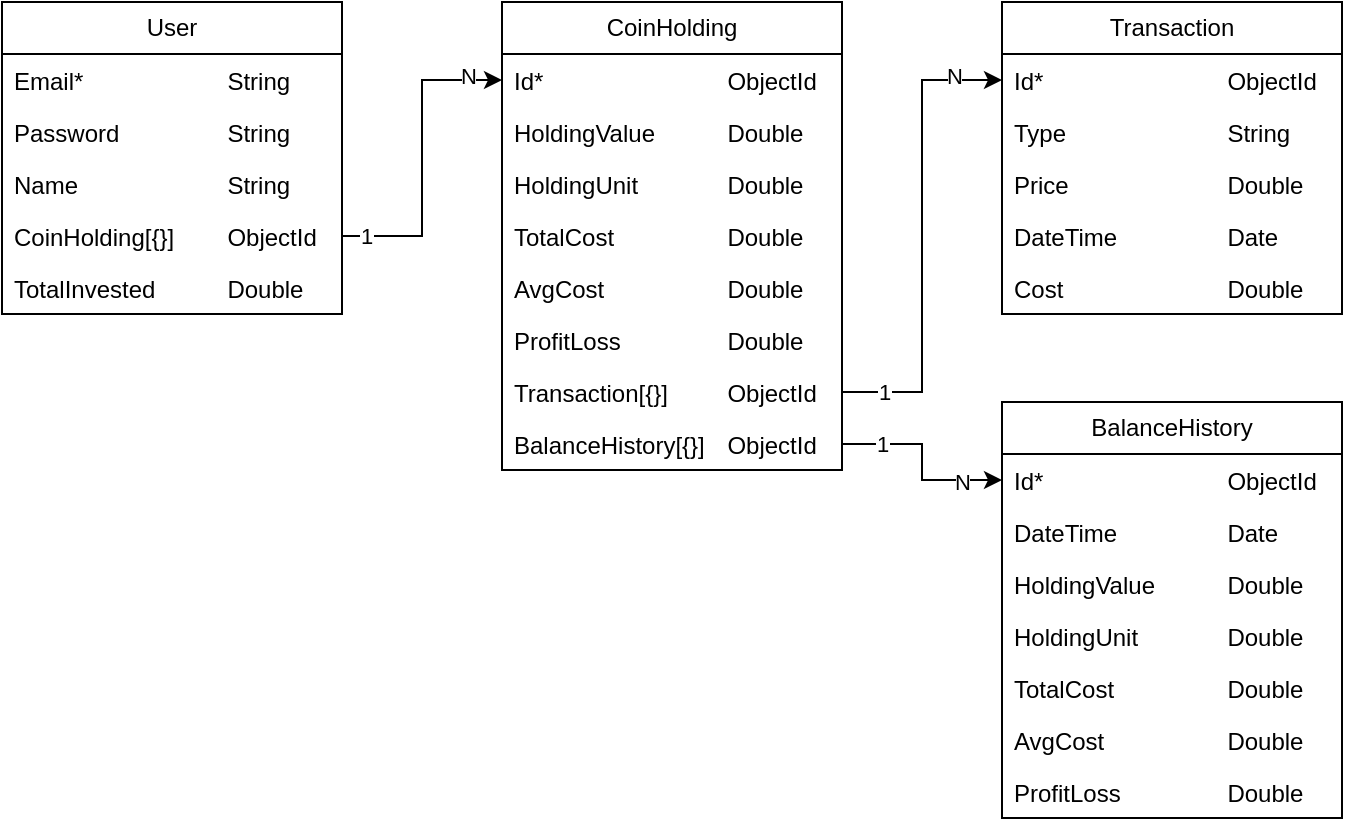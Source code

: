 <mxfile version="24.7.7" pages="5">
  <diagram name="database" id="_4Pdv6bVFEky_Y5m1cdI">
    <mxGraphModel dx="318" dy="165" grid="1" gridSize="10" guides="1" tooltips="1" connect="1" arrows="1" fold="1" page="1" pageScale="1" pageWidth="850" pageHeight="1100" math="0" shadow="0">
      <root>
        <mxCell id="0" />
        <mxCell id="1" parent="0" />
        <mxCell id="v_em0j9-qU_CIVtAfDKQ-2" value="User" style="swimlane;fontStyle=0;childLayout=stackLayout;horizontal=1;startSize=26;fillColor=none;horizontalStack=0;resizeParent=1;resizeParentMax=0;resizeLast=0;collapsible=1;marginBottom=0;whiteSpace=wrap;html=1;" parent="1" vertex="1">
          <mxGeometry x="40" y="20" width="170" height="156" as="geometry">
            <mxRectangle x="40" y="20" width="70" height="30" as="alternateBounds" />
          </mxGeometry>
        </mxCell>
        <mxCell id="v_em0j9-qU_CIVtAfDKQ-4" value="Email*&lt;span style=&quot;white-space: pre;&quot;&gt;&#x9;&lt;/span&gt;&lt;span style=&quot;white-space: pre;&quot;&gt;&#x9;&lt;/span&gt;&lt;span style=&quot;white-space: pre;&quot;&gt;&#x9;&lt;/span&gt;String" style="text;strokeColor=none;fillColor=none;align=left;verticalAlign=top;spacingLeft=4;spacingRight=4;overflow=hidden;rotatable=0;points=[[0,0.5],[1,0.5]];portConstraint=eastwest;whiteSpace=wrap;html=1;" parent="v_em0j9-qU_CIVtAfDKQ-2" vertex="1">
          <mxGeometry y="26" width="170" height="26" as="geometry" />
        </mxCell>
        <mxCell id="v_em0j9-qU_CIVtAfDKQ-5" value="Password&lt;span style=&quot;white-space: pre;&quot;&gt;&#x9;&lt;/span&gt;&lt;span style=&quot;white-space: pre;&quot;&gt;&#x9;&lt;/span&gt;String" style="text;strokeColor=none;fillColor=none;align=left;verticalAlign=top;spacingLeft=4;spacingRight=4;overflow=hidden;rotatable=0;points=[[0,0.5],[1,0.5]];portConstraint=eastwest;whiteSpace=wrap;html=1;" parent="v_em0j9-qU_CIVtAfDKQ-2" vertex="1">
          <mxGeometry y="52" width="170" height="26" as="geometry" />
        </mxCell>
        <mxCell id="v_em0j9-qU_CIVtAfDKQ-6" value="Name&lt;span style=&quot;white-space: pre;&quot;&gt;&#x9;&lt;/span&gt;&lt;span style=&quot;white-space: pre;&quot;&gt;&#x9;&lt;/span&gt;&lt;span style=&quot;white-space: pre;&quot;&gt;&#x9;&lt;/span&gt;String" style="text;strokeColor=none;fillColor=none;align=left;verticalAlign=top;spacingLeft=4;spacingRight=4;overflow=hidden;rotatable=0;points=[[0,0.5],[1,0.5]];portConstraint=eastwest;whiteSpace=wrap;html=1;" parent="v_em0j9-qU_CIVtAfDKQ-2" vertex="1">
          <mxGeometry y="78" width="170" height="26" as="geometry" />
        </mxCell>
        <mxCell id="v_em0j9-qU_CIVtAfDKQ-7" value="CoinHolding[{}]&lt;span style=&quot;white-space: pre;&quot;&gt;&#x9;&lt;/span&gt;ObjectId" style="text;strokeColor=none;fillColor=none;align=left;verticalAlign=top;spacingLeft=4;spacingRight=4;overflow=hidden;rotatable=0;points=[[0,0.5],[1,0.5]];portConstraint=eastwest;whiteSpace=wrap;html=1;" parent="v_em0j9-qU_CIVtAfDKQ-2" vertex="1">
          <mxGeometry y="104" width="170" height="26" as="geometry" />
        </mxCell>
        <mxCell id="v_em0j9-qU_CIVtAfDKQ-32" value="TotalInvested&lt;span style=&quot;white-space: pre;&quot;&gt;&#x9;&lt;/span&gt;&lt;span style=&quot;white-space: pre;&quot;&gt;&#x9;&lt;/span&gt;Double" style="text;strokeColor=none;fillColor=none;align=left;verticalAlign=top;spacingLeft=4;spacingRight=4;overflow=hidden;rotatable=0;points=[[0,0.5],[1,0.5]];portConstraint=eastwest;whiteSpace=wrap;html=1;" parent="v_em0j9-qU_CIVtAfDKQ-2" vertex="1">
          <mxGeometry y="130" width="170" height="26" as="geometry" />
        </mxCell>
        <mxCell id="v_em0j9-qU_CIVtAfDKQ-8" value="CoinHolding" style="swimlane;fontStyle=0;childLayout=stackLayout;horizontal=1;startSize=26;fillColor=none;horizontalStack=0;resizeParent=1;resizeParentMax=0;resizeLast=0;collapsible=1;marginBottom=0;whiteSpace=wrap;html=1;" parent="1" vertex="1">
          <mxGeometry x="290" y="20" width="170" height="234" as="geometry">
            <mxRectangle x="40" y="20" width="70" height="30" as="alternateBounds" />
          </mxGeometry>
        </mxCell>
        <mxCell id="v_em0j9-qU_CIVtAfDKQ-9" value="Id*&lt;span style=&quot;white-space: pre;&quot;&gt;&#x9;&lt;/span&gt;&lt;span style=&quot;white-space: pre;&quot;&gt;&#x9;&lt;/span&gt;&lt;span style=&quot;white-space: pre;&quot;&gt;&#x9;&lt;/span&gt;&lt;span style=&quot;white-space: pre;&quot;&gt;&#x9;&lt;/span&gt;ObjectId" style="text;strokeColor=none;fillColor=none;align=left;verticalAlign=top;spacingLeft=4;spacingRight=4;overflow=hidden;rotatable=0;points=[[0,0.5],[1,0.5]];portConstraint=eastwest;whiteSpace=wrap;html=1;" parent="v_em0j9-qU_CIVtAfDKQ-8" vertex="1">
          <mxGeometry y="26" width="170" height="26" as="geometry" />
        </mxCell>
        <mxCell id="v_em0j9-qU_CIVtAfDKQ-13" value="HoldingValue&lt;span style=&quot;white-space: pre;&quot;&gt;&#x9;&lt;/span&gt;&lt;span style=&quot;white-space: pre;&quot;&gt;&#x9;&lt;/span&gt;Double" style="text;strokeColor=none;fillColor=none;align=left;verticalAlign=top;spacingLeft=4;spacingRight=4;overflow=hidden;rotatable=0;points=[[0,0.5],[1,0.5]];portConstraint=eastwest;whiteSpace=wrap;html=1;" parent="v_em0j9-qU_CIVtAfDKQ-8" vertex="1">
          <mxGeometry y="52" width="170" height="26" as="geometry" />
        </mxCell>
        <mxCell id="v_em0j9-qU_CIVtAfDKQ-14" value="HoldingUnit&lt;span style=&quot;white-space: pre;&quot;&gt;&#x9;&lt;/span&gt;&lt;span style=&quot;white-space: pre;&quot;&gt;&#x9;&lt;/span&gt;Double" style="text;strokeColor=none;fillColor=none;align=left;verticalAlign=top;spacingLeft=4;spacingRight=4;overflow=hidden;rotatable=0;points=[[0,0.5],[1,0.5]];portConstraint=eastwest;whiteSpace=wrap;html=1;" parent="v_em0j9-qU_CIVtAfDKQ-8" vertex="1">
          <mxGeometry y="78" width="170" height="26" as="geometry" />
        </mxCell>
        <mxCell id="v_em0j9-qU_CIVtAfDKQ-17" value="TotalCost&lt;span style=&quot;white-space: pre;&quot;&gt;&#x9;&lt;/span&gt;&lt;span style=&quot;white-space: pre;&quot;&gt;&#x9;&lt;/span&gt;&lt;span style=&quot;white-space: pre;&quot;&gt;&#x9;&lt;/span&gt;Double" style="text;strokeColor=none;fillColor=none;align=left;verticalAlign=top;spacingLeft=4;spacingRight=4;overflow=hidden;rotatable=0;points=[[0,0.5],[1,0.5]];portConstraint=eastwest;whiteSpace=wrap;html=1;" parent="v_em0j9-qU_CIVtAfDKQ-8" vertex="1">
          <mxGeometry y="104" width="170" height="26" as="geometry" />
        </mxCell>
        <mxCell id="v_em0j9-qU_CIVtAfDKQ-16" value="AvgCost&lt;span style=&quot;white-space: pre;&quot;&gt;&#x9;&lt;/span&gt;&lt;span style=&quot;white-space: pre;&quot;&gt;&#x9;&lt;/span&gt;&lt;span style=&quot;white-space: pre;&quot;&gt;&#x9;&lt;/span&gt;Double" style="text;strokeColor=none;fillColor=none;align=left;verticalAlign=top;spacingLeft=4;spacingRight=4;overflow=hidden;rotatable=0;points=[[0,0.5],[1,0.5]];portConstraint=eastwest;whiteSpace=wrap;html=1;" parent="v_em0j9-qU_CIVtAfDKQ-8" vertex="1">
          <mxGeometry y="130" width="170" height="26" as="geometry" />
        </mxCell>
        <mxCell id="v_em0j9-qU_CIVtAfDKQ-15" value="ProfitLoss&lt;span style=&quot;white-space: pre;&quot;&gt;&#x9;&lt;/span&gt;&lt;span style=&quot;white-space: pre;&quot;&gt;&#x9;&lt;/span&gt;Double" style="text;strokeColor=none;fillColor=none;align=left;verticalAlign=top;spacingLeft=4;spacingRight=4;overflow=hidden;rotatable=0;points=[[0,0.5],[1,0.5]];portConstraint=eastwest;whiteSpace=wrap;html=1;" parent="v_em0j9-qU_CIVtAfDKQ-8" vertex="1">
          <mxGeometry y="156" width="170" height="26" as="geometry" />
        </mxCell>
        <mxCell id="v_em0j9-qU_CIVtAfDKQ-18" value="Transaction[{}]&lt;span style=&quot;white-space: pre;&quot;&gt;&#x9;&lt;/span&gt;&lt;span style=&quot;white-space: pre;&quot;&gt;&#x9;&lt;/span&gt;ObjectId" style="text;strokeColor=none;fillColor=none;align=left;verticalAlign=top;spacingLeft=4;spacingRight=4;overflow=hidden;rotatable=0;points=[[0,0.5],[1,0.5]];portConstraint=eastwest;whiteSpace=wrap;html=1;" parent="v_em0j9-qU_CIVtAfDKQ-8" vertex="1">
          <mxGeometry y="182" width="170" height="26" as="geometry" />
        </mxCell>
        <mxCell id="9LjOSRO7S_h9wL-vk0KJ-1" value="BalanceHistory[{}]&lt;span style=&quot;white-space: pre;&quot;&gt;&#x9;&lt;/span&gt;ObjectId" style="text;strokeColor=none;fillColor=none;align=left;verticalAlign=top;spacingLeft=4;spacingRight=4;overflow=hidden;rotatable=0;points=[[0,0.5],[1,0.5]];portConstraint=eastwest;whiteSpace=wrap;html=1;" vertex="1" parent="v_em0j9-qU_CIVtAfDKQ-8">
          <mxGeometry y="208" width="170" height="26" as="geometry" />
        </mxCell>
        <mxCell id="v_em0j9-qU_CIVtAfDKQ-19" style="edgeStyle=orthogonalEdgeStyle;rounded=0;orthogonalLoop=1;jettySize=auto;html=1;exitX=1;exitY=0.5;exitDx=0;exitDy=0;entryX=0;entryY=0.5;entryDx=0;entryDy=0;" parent="1" source="v_em0j9-qU_CIVtAfDKQ-7" target="v_em0j9-qU_CIVtAfDKQ-9" edge="1">
          <mxGeometry relative="1" as="geometry" />
        </mxCell>
        <mxCell id="v_em0j9-qU_CIVtAfDKQ-20" value="1" style="edgeLabel;html=1;align=center;verticalAlign=middle;resizable=0;points=[];" parent="v_em0j9-qU_CIVtAfDKQ-19" vertex="1" connectable="0">
          <mxGeometry x="-0.854" y="3" relative="1" as="geometry">
            <mxPoint y="3" as="offset" />
          </mxGeometry>
        </mxCell>
        <mxCell id="v_em0j9-qU_CIVtAfDKQ-21" value="N" style="edgeLabel;html=1;align=center;verticalAlign=middle;resizable=0;points=[];" parent="v_em0j9-qU_CIVtAfDKQ-19" vertex="1" connectable="0">
          <mxGeometry x="0.716" y="2" relative="1" as="geometry">
            <mxPoint x="5" as="offset" />
          </mxGeometry>
        </mxCell>
        <mxCell id="v_em0j9-qU_CIVtAfDKQ-22" value="Transaction" style="swimlane;fontStyle=0;childLayout=stackLayout;horizontal=1;startSize=26;fillColor=none;horizontalStack=0;resizeParent=1;resizeParentMax=0;resizeLast=0;collapsible=1;marginBottom=0;whiteSpace=wrap;html=1;" parent="1" vertex="1">
          <mxGeometry x="540" y="20" width="170" height="156" as="geometry" />
        </mxCell>
        <mxCell id="v_em0j9-qU_CIVtAfDKQ-23" value="Id*&lt;span style=&quot;white-space: pre;&quot;&gt;&#x9;&lt;/span&gt;&lt;span style=&quot;white-space: pre;&quot;&gt;&#x9;&lt;/span&gt;&lt;span style=&quot;white-space: pre;&quot;&gt;&#x9;&lt;span style=&quot;white-space: pre;&quot;&gt;&#x9;&lt;/span&gt;ObjectId&lt;/span&gt;" style="text;strokeColor=none;fillColor=none;align=left;verticalAlign=top;spacingLeft=4;spacingRight=4;overflow=hidden;rotatable=0;points=[[0,0.5],[1,0.5]];portConstraint=eastwest;whiteSpace=wrap;html=1;" parent="v_em0j9-qU_CIVtAfDKQ-22" vertex="1">
          <mxGeometry y="26" width="170" height="26" as="geometry" />
        </mxCell>
        <mxCell id="v_em0j9-qU_CIVtAfDKQ-24" value="Type&lt;span style=&quot;white-space: pre;&quot;&gt;&#x9;&lt;/span&gt;&lt;span style=&quot;white-space: pre;&quot;&gt;&#x9;&lt;/span&gt;&lt;span style=&quot;white-space: pre;&quot;&gt;&#x9;&lt;/span&gt;String" style="text;strokeColor=none;fillColor=none;align=left;verticalAlign=top;spacingLeft=4;spacingRight=4;overflow=hidden;rotatable=0;points=[[0,0.5],[1,0.5]];portConstraint=eastwest;whiteSpace=wrap;html=1;" parent="v_em0j9-qU_CIVtAfDKQ-22" vertex="1">
          <mxGeometry y="52" width="170" height="26" as="geometry" />
        </mxCell>
        <mxCell id="v_em0j9-qU_CIVtAfDKQ-25" value="Price&lt;span style=&quot;white-space: pre;&quot;&gt;&#x9;&lt;/span&gt;&lt;span style=&quot;white-space: pre;&quot;&gt;&#x9;&lt;/span&gt;&lt;span style=&quot;white-space: pre;&quot;&gt;&#x9;&lt;/span&gt;Double" style="text;strokeColor=none;fillColor=none;align=left;verticalAlign=top;spacingLeft=4;spacingRight=4;overflow=hidden;rotatable=0;points=[[0,0.5],[1,0.5]];portConstraint=eastwest;whiteSpace=wrap;html=1;" parent="v_em0j9-qU_CIVtAfDKQ-22" vertex="1">
          <mxGeometry y="78" width="170" height="26" as="geometry" />
        </mxCell>
        <mxCell id="v_em0j9-qU_CIVtAfDKQ-28" value="DateTime&lt;span style=&quot;white-space: pre;&quot;&gt;&#x9;&lt;/span&gt;&lt;span style=&quot;white-space: pre;&quot;&gt;&#x9;&lt;/span&gt;&lt;span style=&quot;white-space: pre;&quot;&gt;&#x9;&lt;/span&gt;Date" style="text;strokeColor=none;fillColor=none;align=left;verticalAlign=top;spacingLeft=4;spacingRight=4;overflow=hidden;rotatable=0;points=[[0,0.5],[1,0.5]];portConstraint=eastwest;whiteSpace=wrap;html=1;" parent="v_em0j9-qU_CIVtAfDKQ-22" vertex="1">
          <mxGeometry y="104" width="170" height="26" as="geometry" />
        </mxCell>
        <mxCell id="v_em0j9-qU_CIVtAfDKQ-27" value="Cost&lt;span style=&quot;white-space: pre;&quot;&gt;&#x9;&lt;/span&gt;&lt;span style=&quot;white-space: pre;&quot;&gt;&#x9;&lt;/span&gt;&lt;span style=&quot;white-space: pre;&quot;&gt;&#x9;&lt;/span&gt;&lt;span style=&quot;white-space: pre;&quot;&gt;&#x9;&lt;/span&gt;Double" style="text;strokeColor=none;fillColor=none;align=left;verticalAlign=top;spacingLeft=4;spacingRight=4;overflow=hidden;rotatable=0;points=[[0,0.5],[1,0.5]];portConstraint=eastwest;whiteSpace=wrap;html=1;" parent="v_em0j9-qU_CIVtAfDKQ-22" vertex="1">
          <mxGeometry y="130" width="170" height="26" as="geometry" />
        </mxCell>
        <mxCell id="v_em0j9-qU_CIVtAfDKQ-29" style="edgeStyle=orthogonalEdgeStyle;rounded=0;orthogonalLoop=1;jettySize=auto;html=1;exitX=1;exitY=0.5;exitDx=0;exitDy=0;entryX=0;entryY=0.5;entryDx=0;entryDy=0;" parent="1" source="v_em0j9-qU_CIVtAfDKQ-18" target="v_em0j9-qU_CIVtAfDKQ-23" edge="1">
          <mxGeometry relative="1" as="geometry" />
        </mxCell>
        <mxCell id="v_em0j9-qU_CIVtAfDKQ-30" value="1" style="edgeLabel;html=1;align=center;verticalAlign=middle;resizable=0;points=[];" parent="v_em0j9-qU_CIVtAfDKQ-29" vertex="1" connectable="0">
          <mxGeometry x="-0.827" relative="1" as="geometry">
            <mxPoint as="offset" />
          </mxGeometry>
        </mxCell>
        <mxCell id="v_em0j9-qU_CIVtAfDKQ-31" value="N" style="edgeLabel;html=1;align=center;verticalAlign=middle;resizable=0;points=[];" parent="v_em0j9-qU_CIVtAfDKQ-29" vertex="1" connectable="0">
          <mxGeometry x="0.795" y="2" relative="1" as="geometry">
            <mxPoint as="offset" />
          </mxGeometry>
        </mxCell>
        <mxCell id="9LjOSRO7S_h9wL-vk0KJ-2" value="BalanceHistory" style="swimlane;fontStyle=0;childLayout=stackLayout;horizontal=1;startSize=26;fillColor=none;horizontalStack=0;resizeParent=1;resizeParentMax=0;resizeLast=0;collapsible=1;marginBottom=0;whiteSpace=wrap;html=1;" vertex="1" parent="1">
          <mxGeometry x="540" y="220" width="170" height="208" as="geometry" />
        </mxCell>
        <mxCell id="9LjOSRO7S_h9wL-vk0KJ-3" value="Id*&lt;span style=&quot;white-space: pre;&quot;&gt;&#x9;&lt;/span&gt;&lt;span style=&quot;white-space: pre;&quot;&gt;&#x9;&lt;/span&gt;&lt;span style=&quot;white-space: pre;&quot;&gt;&#x9;&lt;span style=&quot;white-space: pre;&quot;&gt;&#x9;&lt;/span&gt;ObjectId&lt;/span&gt;" style="text;strokeColor=none;fillColor=none;align=left;verticalAlign=top;spacingLeft=4;spacingRight=4;overflow=hidden;rotatable=0;points=[[0,0.5],[1,0.5]];portConstraint=eastwest;whiteSpace=wrap;html=1;" vertex="1" parent="9LjOSRO7S_h9wL-vk0KJ-2">
          <mxGeometry y="26" width="170" height="26" as="geometry" />
        </mxCell>
        <mxCell id="9LjOSRO7S_h9wL-vk0KJ-6" value="DateTime&lt;span style=&quot;white-space: pre;&quot;&gt;&#x9;&lt;/span&gt;&lt;span style=&quot;white-space: pre;&quot;&gt;&#x9;&lt;/span&gt;&lt;span style=&quot;white-space: pre;&quot;&gt;&#x9;&lt;/span&gt;Date" style="text;strokeColor=none;fillColor=none;align=left;verticalAlign=top;spacingLeft=4;spacingRight=4;overflow=hidden;rotatable=0;points=[[0,0.5],[1,0.5]];portConstraint=eastwest;whiteSpace=wrap;html=1;" vertex="1" parent="9LjOSRO7S_h9wL-vk0KJ-2">
          <mxGeometry y="52" width="170" height="26" as="geometry" />
        </mxCell>
        <mxCell id="9LjOSRO7S_h9wL-vk0KJ-13" value="HoldingValue&lt;span style=&quot;white-space: pre;&quot;&gt;&#x9;&lt;/span&gt;&lt;span style=&quot;white-space: pre;&quot;&gt;&#x9;&lt;/span&gt;Double" style="text;strokeColor=none;fillColor=none;align=left;verticalAlign=top;spacingLeft=4;spacingRight=4;overflow=hidden;rotatable=0;points=[[0,0.5],[1,0.5]];portConstraint=eastwest;whiteSpace=wrap;html=1;" vertex="1" parent="9LjOSRO7S_h9wL-vk0KJ-2">
          <mxGeometry y="78" width="170" height="26" as="geometry" />
        </mxCell>
        <mxCell id="9LjOSRO7S_h9wL-vk0KJ-17" value="HoldingUnit&lt;span style=&quot;white-space: pre;&quot;&gt;&#x9;&lt;/span&gt;&lt;span style=&quot;white-space: pre;&quot;&gt;&#x9;&lt;/span&gt;Double" style="text;strokeColor=none;fillColor=none;align=left;verticalAlign=top;spacingLeft=4;spacingRight=4;overflow=hidden;rotatable=0;points=[[0,0.5],[1,0.5]];portConstraint=eastwest;whiteSpace=wrap;html=1;" vertex="1" parent="9LjOSRO7S_h9wL-vk0KJ-2">
          <mxGeometry y="104" width="170" height="26" as="geometry" />
        </mxCell>
        <mxCell id="9LjOSRO7S_h9wL-vk0KJ-16" value="TotalCost&lt;span style=&quot;white-space: pre;&quot;&gt;&#x9;&lt;/span&gt;&lt;span style=&quot;white-space: pre;&quot;&gt;&#x9;&lt;/span&gt;&lt;span style=&quot;white-space: pre;&quot;&gt;&#x9;&lt;/span&gt;Double" style="text;strokeColor=none;fillColor=none;align=left;verticalAlign=top;spacingLeft=4;spacingRight=4;overflow=hidden;rotatable=0;points=[[0,0.5],[1,0.5]];portConstraint=eastwest;whiteSpace=wrap;html=1;" vertex="1" parent="9LjOSRO7S_h9wL-vk0KJ-2">
          <mxGeometry y="130" width="170" height="26" as="geometry" />
        </mxCell>
        <mxCell id="9LjOSRO7S_h9wL-vk0KJ-15" value="AvgCost&lt;span style=&quot;white-space: pre;&quot;&gt;&#x9;&lt;/span&gt;&lt;span style=&quot;white-space: pre;&quot;&gt;&#x9;&lt;/span&gt;&lt;span style=&quot;white-space: pre;&quot;&gt;&#x9;&lt;/span&gt;Double" style="text;strokeColor=none;fillColor=none;align=left;verticalAlign=top;spacingLeft=4;spacingRight=4;overflow=hidden;rotatable=0;points=[[0,0.5],[1,0.5]];portConstraint=eastwest;whiteSpace=wrap;html=1;" vertex="1" parent="9LjOSRO7S_h9wL-vk0KJ-2">
          <mxGeometry y="156" width="170" height="26" as="geometry" />
        </mxCell>
        <mxCell id="9LjOSRO7S_h9wL-vk0KJ-18" value="ProfitLoss&lt;span style=&quot;white-space: pre;&quot;&gt;&#x9;&lt;/span&gt;&lt;span style=&quot;white-space: pre;&quot;&gt;&#x9;&lt;/span&gt;Double" style="text;strokeColor=none;fillColor=none;align=left;verticalAlign=top;spacingLeft=4;spacingRight=4;overflow=hidden;rotatable=0;points=[[0,0.5],[1,0.5]];portConstraint=eastwest;whiteSpace=wrap;html=1;" vertex="1" parent="9LjOSRO7S_h9wL-vk0KJ-2">
          <mxGeometry y="182" width="170" height="26" as="geometry" />
        </mxCell>
        <mxCell id="9LjOSRO7S_h9wL-vk0KJ-20" style="edgeStyle=orthogonalEdgeStyle;rounded=0;orthogonalLoop=1;jettySize=auto;html=1;exitX=1;exitY=0.5;exitDx=0;exitDy=0;entryX=0;entryY=0.5;entryDx=0;entryDy=0;" edge="1" parent="1" source="9LjOSRO7S_h9wL-vk0KJ-1" target="9LjOSRO7S_h9wL-vk0KJ-3">
          <mxGeometry relative="1" as="geometry" />
        </mxCell>
        <mxCell id="9LjOSRO7S_h9wL-vk0KJ-21" value="1" style="edgeLabel;html=1;align=center;verticalAlign=middle;resizable=0;points=[];" vertex="1" connectable="0" parent="9LjOSRO7S_h9wL-vk0KJ-20">
          <mxGeometry x="-0.537" relative="1" as="geometry">
            <mxPoint x="-3" as="offset" />
          </mxGeometry>
        </mxCell>
        <mxCell id="9LjOSRO7S_h9wL-vk0KJ-22" value="N" style="edgeLabel;html=1;align=center;verticalAlign=middle;resizable=0;points=[];" vertex="1" connectable="0" parent="9LjOSRO7S_h9wL-vk0KJ-20">
          <mxGeometry x="0.422" y="5" relative="1" as="geometry">
            <mxPoint x="8" y="6" as="offset" />
          </mxGeometry>
        </mxCell>
      </root>
    </mxGraphModel>
  </diagram>
  <diagram id="QF9IWLoaMlFSEecvju_Z" name="Register">
    <mxGraphModel dx="1434" dy="836" grid="1" gridSize="10" guides="1" tooltips="1" connect="1" arrows="1" fold="1" page="1" pageScale="1" pageWidth="850" pageHeight="1100" math="0" shadow="0">
      <root>
        <mxCell id="0" />
        <mxCell id="1" parent="0" />
        <mxCell id="D1fy346i7m5_XP-VBtUc-114" value="" style="rounded=0;whiteSpace=wrap;html=1;labelBackgroundColor=none;labelBorderColor=none;textShadow=0;fillColor=#f5f7fd;" parent="1" vertex="1">
          <mxGeometry width="850" height="770" as="geometry" />
        </mxCell>
        <mxCell id="D1fy346i7m5_XP-VBtUc-8" value="" style="endArrow=none;dashed=1;html=1;rounded=0;" parent="1" source="D1fy346i7m5_XP-VBtUc-19" edge="1">
          <mxGeometry width="50" height="50" relative="1" as="geometry">
            <mxPoint x="275" y="385" as="sourcePoint" />
            <mxPoint x="274.66" y="75" as="targetPoint" />
          </mxGeometry>
        </mxCell>
        <mxCell id="D1fy346i7m5_XP-VBtUc-12" value="Client (ReactJS)" style="rounded=0;whiteSpace=wrap;html=1;" parent="1" vertex="1">
          <mxGeometry x="225" y="35" width="100" height="40" as="geometry" />
        </mxCell>
        <mxCell id="D1fy346i7m5_XP-VBtUc-15" value="" style="endArrow=none;dashed=1;html=1;rounded=0;" parent="1" source="D1fy346i7m5_XP-VBtUc-32" edge="1">
          <mxGeometry width="50" height="50" relative="1" as="geometry">
            <mxPoint x="475" y="385" as="sourcePoint" />
            <mxPoint x="474.66" y="75" as="targetPoint" />
          </mxGeometry>
        </mxCell>
        <mxCell id="D1fy346i7m5_XP-VBtUc-16" value="Server (NodeJS)" style="rounded=0;whiteSpace=wrap;html=1;" parent="1" vertex="1">
          <mxGeometry x="425" y="35" width="100" height="40" as="geometry" />
        </mxCell>
        <mxCell id="D1fy346i7m5_XP-VBtUc-17" value="" style="endArrow=none;dashed=1;html=1;rounded=0;" parent="1" source="D1fy346i7m5_XP-VBtUc-38" edge="1">
          <mxGeometry width="50" height="50" relative="1" as="geometry">
            <mxPoint x="675" y="385" as="sourcePoint" />
            <mxPoint x="674.66" y="75" as="targetPoint" />
          </mxGeometry>
        </mxCell>
        <mxCell id="D1fy346i7m5_XP-VBtUc-18" value="Database (MongoDB)" style="rounded=0;whiteSpace=wrap;html=1;" parent="1" vertex="1">
          <mxGeometry x="625" y="35" width="100" height="40" as="geometry" />
        </mxCell>
        <mxCell id="D1fy346i7m5_XP-VBtUc-20" value="" style="endArrow=none;dashed=1;html=1;rounded=0;" parent="1" target="D1fy346i7m5_XP-VBtUc-19" edge="1">
          <mxGeometry width="50" height="50" relative="1" as="geometry">
            <mxPoint x="275" y="385" as="sourcePoint" />
            <mxPoint x="274.66" y="75" as="targetPoint" />
          </mxGeometry>
        </mxCell>
        <mxCell id="D1fy346i7m5_XP-VBtUc-35" style="edgeStyle=orthogonalEdgeStyle;rounded=0;orthogonalLoop=1;jettySize=auto;html=1;exitX=1;exitY=0.25;exitDx=0;exitDy=0;entryX=0;entryY=0;entryDx=0;entryDy=0;" parent="1" source="D1fy346i7m5_XP-VBtUc-19" target="D1fy346i7m5_XP-VBtUc-32" edge="1">
          <mxGeometry relative="1" as="geometry">
            <Array as="points">
              <mxPoint x="415" y="125" />
              <mxPoint x="415" y="125" />
            </Array>
          </mxGeometry>
        </mxCell>
        <mxCell id="D1fy346i7m5_XP-VBtUc-19" value="" style="rounded=0;whiteSpace=wrap;html=1;" parent="1" vertex="1">
          <mxGeometry x="265" y="105" width="20" height="275" as="geometry" />
        </mxCell>
        <mxCell id="D1fy346i7m5_XP-VBtUc-21" value="" style="endArrow=classic;html=1;rounded=0;" parent="1" edge="1">
          <mxGeometry width="50" height="50" relative="1" as="geometry">
            <mxPoint x="120" y="105" as="sourcePoint" />
            <mxPoint x="265" y="105" as="targetPoint" />
          </mxGeometry>
        </mxCell>
        <mxCell id="D1fy346i7m5_XP-VBtUc-33" value="" style="endArrow=none;dashed=1;html=1;rounded=0;" parent="1" source="D1fy346i7m5_XP-VBtUc-69" target="D1fy346i7m5_XP-VBtUc-32" edge="1">
          <mxGeometry width="50" height="50" relative="1" as="geometry">
            <mxPoint x="475" y="385" as="sourcePoint" />
            <mxPoint x="474.66" y="75" as="targetPoint" />
          </mxGeometry>
        </mxCell>
        <mxCell id="D1fy346i7m5_XP-VBtUc-40" style="edgeStyle=orthogonalEdgeStyle;rounded=0;orthogonalLoop=1;jettySize=auto;html=1;exitX=1;exitY=0.25;exitDx=0;exitDy=0;entryX=0;entryY=0;entryDx=0;entryDy=0;" parent="1" source="D1fy346i7m5_XP-VBtUc-32" target="D1fy346i7m5_XP-VBtUc-38" edge="1">
          <mxGeometry relative="1" as="geometry">
            <Array as="points">
              <mxPoint x="625" y="145" />
              <mxPoint x="625" y="145" />
            </Array>
          </mxGeometry>
        </mxCell>
        <mxCell id="D1fy346i7m5_XP-VBtUc-32" value="" style="rounded=0;whiteSpace=wrap;html=1;" parent="1" vertex="1">
          <mxGeometry x="465" y="125" width="20" height="50" as="geometry" />
        </mxCell>
        <mxCell id="D1fy346i7m5_XP-VBtUc-71" style="edgeStyle=orthogonalEdgeStyle;rounded=0;orthogonalLoop=1;jettySize=auto;html=1;exitX=0.064;exitY=0.91;exitDx=0;exitDy=0;exitPerimeter=0;dashed=1;" parent="1" source="D1fy346i7m5_XP-VBtUc-38" edge="1">
          <mxGeometry relative="1" as="geometry">
            <mxPoint x="486" y="244" as="targetPoint" />
            <Array as="points">
              <mxPoint x="486" y="244" />
            </Array>
          </mxGeometry>
        </mxCell>
        <mxCell id="D1fy346i7m5_XP-VBtUc-38" value="" style="rounded=0;whiteSpace=wrap;html=1;" parent="1" vertex="1">
          <mxGeometry x="665" y="145" width="20" height="225" as="geometry" />
        </mxCell>
        <mxCell id="D1fy346i7m5_XP-VBtUc-42" value="findOne(email)" style="text;html=1;align=center;verticalAlign=middle;whiteSpace=wrap;rounded=0;" parent="1" vertex="1">
          <mxGeometry x="525" y="125" width="110" height="20" as="geometry" />
        </mxCell>
        <mxCell id="D1fy346i7m5_XP-VBtUc-43" value="POST /register" style="text;html=1;align=center;verticalAlign=middle;whiteSpace=wrap;rounded=0;" parent="1" vertex="1">
          <mxGeometry x="335" y="95" width="90" height="30" as="geometry" />
        </mxCell>
        <mxCell id="bTEbK67V-gc0zOrBDnZi-5" style="edgeStyle=orthogonalEdgeStyle;rounded=0;orthogonalLoop=1;jettySize=auto;html=1;exitX=1;exitY=1;exitDx=0;exitDy=0;entryX=1;entryY=0;entryDx=0;entryDy=0;" edge="1" parent="1" source="D1fy346i7m5_XP-VBtUc-69" target="bTEbK67V-gc0zOrBDnZi-1">
          <mxGeometry relative="1" as="geometry">
            <Array as="points">
              <mxPoint x="485" y="370" />
              <mxPoint x="520" y="370" />
              <mxPoint x="520" y="420" />
            </Array>
          </mxGeometry>
        </mxCell>
        <mxCell id="D1fy346i7m5_XP-VBtUc-69" value="" style="rounded=0;whiteSpace=wrap;html=1;" parent="1" vertex="1">
          <mxGeometry x="465" y="225" width="20" height="155" as="geometry" />
        </mxCell>
        <mxCell id="D1fy346i7m5_XP-VBtUc-72" value="Email exists" style="text;html=1;align=center;verticalAlign=middle;whiteSpace=wrap;rounded=0;" parent="1" vertex="1">
          <mxGeometry x="518.75" y="218" width="112.5" height="30" as="geometry" />
        </mxCell>
        <mxCell id="D1fy346i7m5_XP-VBtUc-77" value="alt" style="shape=umlFrame;whiteSpace=wrap;html=1;pointerEvents=0;" parent="1" vertex="1">
          <mxGeometry x="120" y="205" width="625" height="195" as="geometry" />
        </mxCell>
        <mxCell id="D1fy346i7m5_XP-VBtUc-83" value="create(email)" style="text;html=1;align=center;verticalAlign=middle;whiteSpace=wrap;rounded=0;" parent="1" vertex="1">
          <mxGeometry x="525.86" y="520" width="100" height="30" as="geometry" />
        </mxCell>
        <mxCell id="D1fy346i7m5_XP-VBtUc-85" value="save()" style="text;html=1;align=center;verticalAlign=middle;whiteSpace=wrap;rounded=0;" parent="1" vertex="1">
          <mxGeometry x="710" y="560" width="45" height="30" as="geometry" />
        </mxCell>
        <mxCell id="D1fy346i7m5_XP-VBtUc-91" value="" style="endArrow=none;dashed=1;html=1;rounded=0;exitX=0.001;exitY=0.513;exitDx=0;exitDy=0;exitPerimeter=0;entryX=0.999;entryY=0.515;entryDx=0;entryDy=0;entryPerimeter=0;" parent="1" edge="1">
          <mxGeometry width="50" height="50" relative="1" as="geometry">
            <mxPoint x="120.625" y="303.51" as="sourcePoint" />
            <mxPoint x="744.375" y="304.05" as="targetPoint" />
            <Array as="points">
              <mxPoint x="470" y="305" />
            </Array>
          </mxGeometry>
        </mxCell>
        <mxCell id="D1fy346i7m5_XP-VBtUc-98" style="edgeStyle=orthogonalEdgeStyle;rounded=0;orthogonalLoop=1;jettySize=auto;html=1;dashed=1;" parent="1" edge="1">
          <mxGeometry relative="1" as="geometry">
            <mxPoint x="665" y="330" as="sourcePoint" />
            <mxPoint x="485" y="330" as="targetPoint" />
            <Array as="points">
              <mxPoint x="665" y="330" />
              <mxPoint x="575" y="330" />
            </Array>
          </mxGeometry>
        </mxCell>
        <mxCell id="D1fy346i7m5_XP-VBtUc-99" value="null" style="text;html=1;align=center;verticalAlign=middle;whiteSpace=wrap;rounded=0;" parent="1" vertex="1">
          <mxGeometry x="525" y="305" width="100" height="30" as="geometry" />
        </mxCell>
        <mxCell id="D1fy346i7m5_XP-VBtUc-100" style="edgeStyle=orthogonalEdgeStyle;rounded=0;orthogonalLoop=1;jettySize=auto;html=1;exitX=0.981;exitY=0.215;exitDx=0;exitDy=0;exitPerimeter=0;entryX=-0.043;entryY=0.423;entryDx=0;entryDy=0;entryPerimeter=0;" parent="1" edge="1">
          <mxGeometry relative="1" as="geometry">
            <mxPoint x="665.0" y="541.9" as="targetPoint" />
            <mxPoint x="485.48" y="542.3" as="sourcePoint" />
          </mxGeometry>
        </mxCell>
        <mxCell id="D1fy346i7m5_XP-VBtUc-103" style="edgeStyle=orthogonalEdgeStyle;rounded=0;orthogonalLoop=1;jettySize=auto;html=1;dashed=1;" parent="1" edge="1">
          <mxGeometry relative="1" as="geometry">
            <mxPoint x="465" y="270" as="sourcePoint" />
            <mxPoint x="285" y="270" as="targetPoint" />
            <Array as="points">
              <mxPoint x="465" y="270" />
              <mxPoint x="375" y="270" />
            </Array>
          </mxGeometry>
        </mxCell>
        <mxCell id="D1fy346i7m5_XP-VBtUc-104" value="Error about used email" style="text;html=1;align=center;verticalAlign=middle;whiteSpace=wrap;rounded=0;" parent="1" vertex="1">
          <mxGeometry x="305" y="245" width="140" height="30" as="geometry" />
        </mxCell>
        <mxCell id="D1fy346i7m5_XP-VBtUc-105" value="Enter name, e&lt;span style=&quot;background-color: initial;&quot;&gt;mail,&lt;/span&gt;&lt;div style=&quot;text-wrap: nowrap;&quot;&gt;&lt;span style=&quot;text-wrap: wrap;&quot;&gt;password&lt;/span&gt;&lt;/div&gt;" style="text;html=1;align=center;verticalAlign=middle;whiteSpace=wrap;rounded=0;" parent="1" vertex="1">
          <mxGeometry x="130" y="110" width="120" height="30" as="geometry" />
        </mxCell>
        <mxCell id="D1fy346i7m5_XP-VBtUc-106" value="User" style="shape=umlActor;verticalLabelPosition=bottom;verticalAlign=top;html=1;outlineConnect=0;" parent="1" vertex="1">
          <mxGeometry x="90" y="45" width="30" height="60" as="geometry" />
        </mxCell>
        <mxCell id="D1fy346i7m5_XP-VBtUc-109" value="" style="endArrow=none;dashed=1;html=1;rounded=0;entryX=0.5;entryY=1;entryDx=0;entryDy=0;exitX=0.5;exitY=1;exitDx=0;exitDy=0;" parent="1" target="D1fy346i7m5_XP-VBtUc-19" edge="1" source="bTEbK67V-gc0zOrBDnZi-6">
          <mxGeometry width="50" height="50" relative="1" as="geometry">
            <mxPoint x="275" y="485" as="sourcePoint" />
            <mxPoint x="310" y="445" as="targetPoint" />
          </mxGeometry>
        </mxCell>
        <mxCell id="D1fy346i7m5_XP-VBtUc-110" value="" style="endArrow=none;dashed=1;html=1;rounded=0;entryX=0.5;entryY=1;entryDx=0;entryDy=0;exitX=0.559;exitY=0.983;exitDx=0;exitDy=0;exitPerimeter=0;" parent="1" edge="1" target="D1fy346i7m5_XP-VBtUc-69" source="bTEbK67V-gc0zOrBDnZi-1">
          <mxGeometry width="50" height="50" relative="1" as="geometry">
            <mxPoint x="475" y="485" as="sourcePoint" />
            <mxPoint x="475" y="445" as="targetPoint" />
          </mxGeometry>
        </mxCell>
        <mxCell id="D1fy346i7m5_XP-VBtUc-111" value="" style="endArrow=none;dashed=1;html=1;rounded=0;entryX=0.5;entryY=1;entryDx=0;entryDy=0;exitX=0.794;exitY=0.983;exitDx=0;exitDy=0;exitPerimeter=0;" parent="1" edge="1" target="D1fy346i7m5_XP-VBtUc-38" source="bTEbK67V-gc0zOrBDnZi-17">
          <mxGeometry width="50" height="50" relative="1" as="geometry">
            <mxPoint x="674.66" y="485" as="sourcePoint" />
            <mxPoint x="674.66" y="445" as="targetPoint" />
          </mxGeometry>
        </mxCell>
        <mxCell id="D1fy346i7m5_XP-VBtUc-112" value="[Email is unique]" style="text;html=1;align=left;verticalAlign=middle;whiteSpace=wrap;rounded=0;" parent="1" vertex="1">
          <mxGeometry x="120" y="305" width="112.5" height="30" as="geometry" />
        </mxCell>
        <mxCell id="D1fy346i7m5_XP-VBtUc-113" value="[Email was already used]" style="text;html=1;align=left;verticalAlign=middle;whiteSpace=wrap;rounded=0;" parent="1" vertex="1">
          <mxGeometry x="120" y="260" width="142.5" height="30" as="geometry" />
        </mxCell>
        <mxCell id="D1fy346i7m5_XP-VBtUc-116" value="Register" style="rounded=0;whiteSpace=wrap;html=1;" parent="1" vertex="1">
          <mxGeometry width="80" height="40" as="geometry" />
        </mxCell>
        <mxCell id="bTEbK67V-gc0zOrBDnZi-2" value="" style="endArrow=none;dashed=1;html=1;rounded=0;entryX=0.5;entryY=1;entryDx=0;entryDy=0;exitX=0.559;exitY=0.983;exitDx=0;exitDy=0;exitPerimeter=0;" edge="1" parent="1" source="bTEbK67V-gc0zOrBDnZi-13" target="bTEbK67V-gc0zOrBDnZi-1">
          <mxGeometry width="50" height="50" relative="1" as="geometry">
            <mxPoint x="475" y="590" as="sourcePoint" />
            <mxPoint x="475" y="445" as="targetPoint" />
          </mxGeometry>
        </mxCell>
        <mxCell id="bTEbK67V-gc0zOrBDnZi-8" style="edgeStyle=orthogonalEdgeStyle;rounded=0;orthogonalLoop=1;jettySize=auto;html=1;exitX=0.005;exitY=0.212;exitDx=0;exitDy=0;entryX=0.99;entryY=0.097;entryDx=0;entryDy=0;entryPerimeter=0;exitPerimeter=0;" edge="1" parent="1" source="bTEbK67V-gc0zOrBDnZi-1" target="bTEbK67V-gc0zOrBDnZi-6">
          <mxGeometry relative="1" as="geometry">
            <mxPoint x="290" y="437" as="targetPoint" />
          </mxGeometry>
        </mxCell>
        <mxCell id="bTEbK67V-gc0zOrBDnZi-15" style="edgeStyle=orthogonalEdgeStyle;rounded=0;orthogonalLoop=1;jettySize=auto;html=1;exitX=0;exitY=1;exitDx=0;exitDy=0;entryX=0.975;entryY=0.134;entryDx=0;entryDy=0;entryPerimeter=0;" edge="1" parent="1" source="bTEbK67V-gc0zOrBDnZi-16" target="bTEbK67V-gc0zOrBDnZi-13">
          <mxGeometry relative="1" as="geometry">
            <Array as="points">
              <mxPoint x="485" y="480" />
              <mxPoint x="520" y="480" />
              <mxPoint x="520" y="516" />
            </Array>
          </mxGeometry>
        </mxCell>
        <mxCell id="bTEbK67V-gc0zOrBDnZi-1" value="" style="rounded=0;whiteSpace=wrap;html=1;" vertex="1" parent="1">
          <mxGeometry x="465" y="420" width="20" height="70" as="geometry" />
        </mxCell>
        <mxCell id="bTEbK67V-gc0zOrBDnZi-4" value="Send OTP email" style="text;html=1;align=center;verticalAlign=middle;whiteSpace=wrap;rounded=0;" vertex="1" parent="1">
          <mxGeometry x="485" y="346" width="100" height="30" as="geometry" />
        </mxCell>
        <mxCell id="bTEbK67V-gc0zOrBDnZi-7" value="" style="endArrow=none;dashed=1;html=1;rounded=0;entryX=0.5;entryY=1;entryDx=0;entryDy=0;exitX=0.5;exitY=1;exitDx=0;exitDy=0;" edge="1" parent="1" source="bTEbK67V-gc0zOrBDnZi-20" target="bTEbK67V-gc0zOrBDnZi-6">
          <mxGeometry width="50" height="50" relative="1" as="geometry">
            <mxPoint x="275" y="767" as="sourcePoint" />
            <mxPoint x="275" y="380" as="targetPoint" />
          </mxGeometry>
        </mxCell>
        <mxCell id="bTEbK67V-gc0zOrBDnZi-6" value="" style="rounded=0;whiteSpace=wrap;html=1;" vertex="1" parent="1">
          <mxGeometry x="265" y="430" width="20" height="50" as="geometry" />
        </mxCell>
        <mxCell id="bTEbK67V-gc0zOrBDnZi-10" value="OTP Verification Screen" style="text;html=1;align=center;verticalAlign=middle;whiteSpace=wrap;rounded=0;" vertex="1" parent="1">
          <mxGeometry x="305" y="410" width="140" height="30" as="geometry" />
        </mxCell>
        <mxCell id="bTEbK67V-gc0zOrBDnZi-11" style="edgeStyle=orthogonalEdgeStyle;rounded=0;orthogonalLoop=1;jettySize=auto;html=1;exitX=1;exitY=0.75;exitDx=0;exitDy=0;entryX=0.029;entryY=0.679;entryDx=0;entryDy=0;entryPerimeter=0;" edge="1" parent="1" source="bTEbK67V-gc0zOrBDnZi-6" target="bTEbK67V-gc0zOrBDnZi-1">
          <mxGeometry relative="1" as="geometry" />
        </mxCell>
        <mxCell id="bTEbK67V-gc0zOrBDnZi-12" value="Enter OTP number" style="text;html=1;align=center;verticalAlign=middle;whiteSpace=wrap;rounded=0;" vertex="1" parent="1">
          <mxGeometry x="305" y="440" width="140" height="30" as="geometry" />
        </mxCell>
        <mxCell id="bTEbK67V-gc0zOrBDnZi-14" value="" style="endArrow=none;dashed=1;html=1;rounded=0;entryX=0.5;entryY=1;entryDx=0;entryDy=0;exitX=0.559;exitY=0.983;exitDx=0;exitDy=0;exitPerimeter=0;" edge="1" parent="1" source="D1fy346i7m5_XP-VBtUc-114" target="bTEbK67V-gc0zOrBDnZi-13">
          <mxGeometry width="50" height="50" relative="1" as="geometry">
            <mxPoint x="475" y="767" as="sourcePoint" />
            <mxPoint x="475" y="490" as="targetPoint" />
          </mxGeometry>
        </mxCell>
        <mxCell id="bTEbK67V-gc0zOrBDnZi-26" style="edgeStyle=orthogonalEdgeStyle;rounded=0;orthogonalLoop=1;jettySize=auto;html=1;exitX=0.02;exitY=0.957;exitDx=0;exitDy=0;entryX=1;entryY=0.5;entryDx=0;entryDy=0;exitPerimeter=0;dashed=1;" edge="1" parent="1" source="bTEbK67V-gc0zOrBDnZi-13" target="bTEbK67V-gc0zOrBDnZi-20">
          <mxGeometry relative="1" as="geometry" />
        </mxCell>
        <mxCell id="bTEbK67V-gc0zOrBDnZi-13" value="" style="rounded=0;whiteSpace=wrap;html=1;" vertex="1" parent="1">
          <mxGeometry x="465" y="500" width="20" height="120" as="geometry" />
        </mxCell>
        <mxCell id="bTEbK67V-gc0zOrBDnZi-16" value="Verify OTP Number" style="text;html=1;align=center;verticalAlign=middle;whiteSpace=wrap;rounded=0;" vertex="1" parent="1">
          <mxGeometry x="485" y="457" width="115" height="30" as="geometry" />
        </mxCell>
        <mxCell id="bTEbK67V-gc0zOrBDnZi-18" value="" style="endArrow=none;dashed=1;html=1;rounded=0;entryX=0.5;entryY=1;entryDx=0;entryDy=0;exitX=0.794;exitY=0.983;exitDx=0;exitDy=0;exitPerimeter=0;" edge="1" parent="1" source="D1fy346i7m5_XP-VBtUc-114" target="bTEbK67V-gc0zOrBDnZi-17">
          <mxGeometry width="50" height="50" relative="1" as="geometry">
            <mxPoint x="675" y="767" as="sourcePoint" />
            <mxPoint x="675" y="370" as="targetPoint" />
          </mxGeometry>
        </mxCell>
        <mxCell id="bTEbK67V-gc0zOrBDnZi-17" value="" style="rounded=0;whiteSpace=wrap;html=1;" vertex="1" parent="1">
          <mxGeometry x="665" y="540" width="20" height="70" as="geometry" />
        </mxCell>
        <mxCell id="bTEbK67V-gc0zOrBDnZi-19" style="edgeStyle=orthogonalEdgeStyle;rounded=0;orthogonalLoop=1;jettySize=auto;html=1;exitX=1;exitY=0.25;exitDx=0;exitDy=0;entryX=1;entryY=0.75;entryDx=0;entryDy=0;" edge="1" parent="1" source="bTEbK67V-gc0zOrBDnZi-17" target="bTEbK67V-gc0zOrBDnZi-17">
          <mxGeometry relative="1" as="geometry">
            <Array as="points">
              <mxPoint x="710" y="557" />
              <mxPoint x="710" y="592" />
            </Array>
          </mxGeometry>
        </mxCell>
        <mxCell id="bTEbK67V-gc0zOrBDnZi-21" value="" style="endArrow=none;dashed=1;html=1;rounded=0;entryX=0.5;entryY=1;entryDx=0;entryDy=0;exitX=0.324;exitY=0.983;exitDx=0;exitDy=0;exitPerimeter=0;" edge="1" parent="1" source="D1fy346i7m5_XP-VBtUc-114" target="bTEbK67V-gc0zOrBDnZi-20">
          <mxGeometry width="50" height="50" relative="1" as="geometry">
            <mxPoint x="275" y="767" as="sourcePoint" />
            <mxPoint x="275" y="480" as="targetPoint" />
          </mxGeometry>
        </mxCell>
        <mxCell id="bTEbK67V-gc0zOrBDnZi-20" value="" style="rounded=0;whiteSpace=wrap;html=1;" vertex="1" parent="1">
          <mxGeometry x="265" y="590" width="20" height="50" as="geometry" />
        </mxCell>
        <mxCell id="bTEbK67V-gc0zOrBDnZi-22" style="edgeStyle=orthogonalEdgeStyle;rounded=0;orthogonalLoop=1;jettySize=auto;html=1;exitX=0;exitY=1;exitDx=0;exitDy=0;entryX=0.981;entryY=0.874;entryDx=0;entryDy=0;entryPerimeter=0;dashed=1;" edge="1" parent="1" source="bTEbK67V-gc0zOrBDnZi-17" target="bTEbK67V-gc0zOrBDnZi-13">
          <mxGeometry relative="1" as="geometry">
            <Array as="points">
              <mxPoint x="665" y="605" />
            </Array>
          </mxGeometry>
        </mxCell>
        <mxCell id="bTEbK67V-gc0zOrBDnZi-23" value="success" style="text;html=1;align=center;verticalAlign=middle;whiteSpace=wrap;rounded=0;" vertex="1" parent="1">
          <mxGeometry x="525.86" y="580" width="100" height="30" as="geometry" />
        </mxCell>
        <mxCell id="bTEbK67V-gc0zOrBDnZi-27" value="success" style="text;html=1;align=center;verticalAlign=middle;whiteSpace=wrap;rounded=0;" vertex="1" parent="1">
          <mxGeometry x="320" y="590" width="100" height="30" as="geometry" />
        </mxCell>
      </root>
    </mxGraphModel>
  </diagram>
  <diagram id="r6FFl74lPvpa-8tD_qBg" name="Login">
    <mxGraphModel dx="1195" dy="697" grid="1" gridSize="10" guides="1" tooltips="1" connect="1" arrows="1" fold="1" page="1" pageScale="1" pageWidth="850" pageHeight="1100" math="0" shadow="0">
      <root>
        <mxCell id="0" />
        <mxCell id="1" parent="0" />
        <mxCell id="rLHDz958F8dtxhMY4tAC-1" value="" style="rounded=0;whiteSpace=wrap;html=1;labelBackgroundColor=none;labelBorderColor=none;textShadow=0;fillColor=#f5f7fd;" vertex="1" parent="1">
          <mxGeometry width="850" height="580" as="geometry" />
        </mxCell>
        <mxCell id="rLHDz958F8dtxhMY4tAC-2" value="Client (ReactJS)" style="rounded=0;whiteSpace=wrap;html=1;" vertex="1" parent="1">
          <mxGeometry x="225" y="35" width="100" height="40" as="geometry" />
        </mxCell>
        <mxCell id="rLHDz958F8dtxhMY4tAC-3" value="Server (NodeJS)" style="rounded=0;whiteSpace=wrap;html=1;" vertex="1" parent="1">
          <mxGeometry x="425" y="35" width="100" height="40" as="geometry" />
        </mxCell>
        <mxCell id="rLHDz958F8dtxhMY4tAC-4" value="Database (MongoDB)" style="rounded=0;whiteSpace=wrap;html=1;" vertex="1" parent="1">
          <mxGeometry x="625" y="35" width="100" height="40" as="geometry" />
        </mxCell>
        <mxCell id="_-o3JepzFZQ8tnHYy3qp-2" style="edgeStyle=orthogonalEdgeStyle;rounded=0;orthogonalLoop=1;jettySize=auto;html=1;exitX=1;exitY=1;exitDx=0;exitDy=0;exitPerimeter=0;entryX=0;entryY=0;entryDx=0;entryDy=0;" edge="1" parent="1" source="rLHDz958F8dtxhMY4tAC-5" target="rLHDz958F8dtxhMY4tAC-13">
          <mxGeometry relative="1" as="geometry">
            <Array as="points">
              <mxPoint x="160" y="105" />
              <mxPoint x="160" y="105" />
            </Array>
          </mxGeometry>
        </mxCell>
        <mxCell id="rLHDz958F8dtxhMY4tAC-5" value="User" style="shape=umlActor;verticalLabelPosition=bottom;verticalAlign=top;html=1;outlineConnect=0;" vertex="1" parent="1">
          <mxGeometry x="90" y="45" width="30" height="60" as="geometry" />
        </mxCell>
        <mxCell id="rLHDz958F8dtxhMY4tAC-6" value="Login" style="rounded=0;whiteSpace=wrap;html=1;" vertex="1" parent="1">
          <mxGeometry width="80" height="40" as="geometry" />
        </mxCell>
        <mxCell id="rLHDz958F8dtxhMY4tAC-7" value="" style="endArrow=none;dashed=1;html=1;rounded=0;entryX=0.5;entryY=1;entryDx=0;entryDy=0;" edge="1" parent="1" target="rLHDz958F8dtxhMY4tAC-2">
          <mxGeometry width="50" height="50" relative="1" as="geometry">
            <mxPoint x="275" y="570" as="sourcePoint" />
            <mxPoint x="210" y="210" as="targetPoint" />
          </mxGeometry>
        </mxCell>
        <mxCell id="rLHDz958F8dtxhMY4tAC-9" value="" style="endArrow=none;dashed=1;html=1;rounded=0;entryX=0.5;entryY=1;entryDx=0;entryDy=0;" edge="1" parent="1" source="TX6D5hisIMQPhuAJjgYu-21">
          <mxGeometry width="50" height="50" relative="1" as="geometry">
            <mxPoint x="474.8" y="1070" as="sourcePoint" />
            <mxPoint x="474.8" y="75" as="targetPoint" />
          </mxGeometry>
        </mxCell>
        <mxCell id="rLHDz958F8dtxhMY4tAC-10" value="" style="endArrow=none;dashed=1;html=1;rounded=0;entryX=0.5;entryY=1;entryDx=0;entryDy=0;" edge="1" parent="1">
          <mxGeometry width="50" height="50" relative="1" as="geometry">
            <mxPoint x="675" y="570" as="sourcePoint" />
            <mxPoint x="674.8" y="75" as="targetPoint" />
          </mxGeometry>
        </mxCell>
        <mxCell id="_-o3JepzFZQ8tnHYy3qp-6" style="edgeStyle=orthogonalEdgeStyle;rounded=0;orthogonalLoop=1;jettySize=auto;html=1;exitX=1;exitY=0.25;exitDx=0;exitDy=0;entryX=0;entryY=0;entryDx=0;entryDy=0;" edge="1" parent="1" source="rLHDz958F8dtxhMY4tAC-13" target="_-o3JepzFZQ8tnHYy3qp-5">
          <mxGeometry relative="1" as="geometry">
            <Array as="points">
              <mxPoint x="420" y="120" />
              <mxPoint x="420" y="120" />
            </Array>
          </mxGeometry>
        </mxCell>
        <mxCell id="rLHDz958F8dtxhMY4tAC-13" value="" style="rounded=0;whiteSpace=wrap;html=1;" vertex="1" parent="1">
          <mxGeometry x="270" y="105" width="10" height="105" as="geometry" />
        </mxCell>
        <mxCell id="_-o3JepzFZQ8tnHYy3qp-4" value="Enter&amp;nbsp;&lt;div&gt;username, password&lt;/div&gt;" style="text;html=1;align=center;verticalAlign=middle;whiteSpace=wrap;rounded=0;" vertex="1" parent="1">
          <mxGeometry x="130" y="75" width="130" height="30" as="geometry" />
        </mxCell>
        <mxCell id="i8Q16RsyWBud9jHlI70C-6" style="edgeStyle=orthogonalEdgeStyle;rounded=0;orthogonalLoop=1;jettySize=auto;html=1;exitX=1;exitY=0.25;exitDx=0;exitDy=0;entryX=0;entryY=0;entryDx=0;entryDy=0;" edge="1" parent="1" source="_-o3JepzFZQ8tnHYy3qp-5" target="i8Q16RsyWBud9jHlI70C-1">
          <mxGeometry relative="1" as="geometry">
            <Array as="points">
              <mxPoint x="480" y="130" />
            </Array>
          </mxGeometry>
        </mxCell>
        <mxCell id="_-o3JepzFZQ8tnHYy3qp-5" value="" style="rounded=0;whiteSpace=wrap;html=1;" vertex="1" parent="1">
          <mxGeometry x="470" y="120" width="10" height="90" as="geometry" />
        </mxCell>
        <mxCell id="_-o3JepzFZQ8tnHYy3qp-7" value="POST /login" style="text;html=1;align=center;verticalAlign=middle;whiteSpace=wrap;rounded=0;" vertex="1" parent="1">
          <mxGeometry x="310" y="90" width="130" height="30" as="geometry" />
        </mxCell>
        <mxCell id="i8Q16RsyWBud9jHlI70C-1" value="" style="rounded=0;whiteSpace=wrap;html=1;" vertex="1" parent="1">
          <mxGeometry x="670" y="130" width="10" height="80" as="geometry" />
        </mxCell>
        <mxCell id="i8Q16RsyWBud9jHlI70C-8" value="findOne(email)" style="text;html=1;align=center;verticalAlign=middle;whiteSpace=wrap;rounded=0;" vertex="1" parent="1">
          <mxGeometry x="510" y="100" width="130" height="30" as="geometry" />
        </mxCell>
        <mxCell id="bnMh_hdnVGYoKdowd3bp-1" value="alt" style="shape=umlFrame;whiteSpace=wrap;html=1;pointerEvents=0;" vertex="1" parent="1">
          <mxGeometry x="113" y="150" width="625" height="410" as="geometry" />
        </mxCell>
        <mxCell id="bnMh_hdnVGYoKdowd3bp-2" value="[User exists]" style="text;html=1;align=left;verticalAlign=middle;whiteSpace=wrap;rounded=0;" vertex="1" parent="1">
          <mxGeometry x="113" y="220" width="112.5" height="30" as="geometry" />
        </mxCell>
        <mxCell id="bnMh_hdnVGYoKdowd3bp-3" value="[User not found]" style="text;html=1;align=left;verticalAlign=middle;whiteSpace=wrap;rounded=0;" vertex="1" parent="1">
          <mxGeometry x="113" y="190" width="142.5" height="30" as="geometry" />
        </mxCell>
        <mxCell id="3qYcUGYEsxWpNLMWt7fH-1" value="" style="endArrow=none;dashed=1;html=1;rounded=0;exitX=0.001;exitY=0.513;exitDx=0;exitDy=0;exitPerimeter=0;entryX=0.835;entryY=0.355;entryDx=0;entryDy=0;entryPerimeter=0;" edge="1" parent="1">
          <mxGeometry width="50" height="50" relative="1" as="geometry">
            <mxPoint x="139.995" y="404.25" as="sourcePoint" />
            <mxPoint x="709.75" y="404.75" as="targetPoint" />
            <Array as="points">
              <mxPoint x="489.37" y="405.74" />
            </Array>
          </mxGeometry>
        </mxCell>
        <mxCell id="3qYcUGYEsxWpNLMWt7fH-4" value="null" style="text;html=1;align=center;verticalAlign=middle;whiteSpace=wrap;rounded=0;" vertex="1" parent="1">
          <mxGeometry x="510" y="157" width="130" height="30" as="geometry" />
        </mxCell>
        <mxCell id="3qYcUGYEsxWpNLMWt7fH-7" value="User not found" style="text;html=1;align=center;verticalAlign=middle;whiteSpace=wrap;rounded=0;" vertex="1" parent="1">
          <mxGeometry x="310" y="175" width="130" height="30" as="geometry" />
        </mxCell>
        <mxCell id="TX6D5hisIMQPhuAJjgYu-5" value="" style="endArrow=classic;html=1;rounded=0;exitX=0.788;exitY=0.31;exitDx=0;exitDy=0;exitPerimeter=0;dashed=1;" edge="1" parent="1" source="rLHDz958F8dtxhMY4tAC-1">
          <mxGeometry width="50" height="50" relative="1" as="geometry">
            <mxPoint x="539.8" y="180.4" as="sourcePoint" />
            <mxPoint x="480" y="180" as="targetPoint" />
          </mxGeometry>
        </mxCell>
        <mxCell id="TX6D5hisIMQPhuAJjgYu-6" value="" style="endArrow=classic;html=1;rounded=0;exitX=0.788;exitY=0.164;exitDx=0;exitDy=0;exitPerimeter=0;dashed=1;" edge="1" parent="1">
          <mxGeometry width="50" height="50" relative="1" as="geometry">
            <mxPoint x="470" y="200" as="sourcePoint" />
            <mxPoint x="280" y="200" as="targetPoint" />
          </mxGeometry>
        </mxCell>
        <mxCell id="TX6D5hisIMQPhuAJjgYu-7" value="alt" style="shape=umlFrame;whiteSpace=wrap;html=1;pointerEvents=0;" vertex="1" parent="1">
          <mxGeometry x="140" y="320" width="570" height="170" as="geometry" />
        </mxCell>
        <mxCell id="TX6D5hisIMQPhuAJjgYu-8" value="" style="endArrow=classic;html=1;rounded=0;exitX=0.788;exitY=0.164;exitDx=0;exitDy=0;exitPerimeter=0;dashed=1;" edge="1" parent="1">
          <mxGeometry width="50" height="50" relative="1" as="geometry">
            <mxPoint x="670" y="247.21" as="sourcePoint" />
            <mxPoint x="480" y="247" as="targetPoint" />
          </mxGeometry>
        </mxCell>
        <mxCell id="TX6D5hisIMQPhuAJjgYu-9" value="" style="rounded=0;whiteSpace=wrap;html=1;" vertex="1" parent="1">
          <mxGeometry x="670" y="240" width="10" height="30" as="geometry" />
        </mxCell>
        <mxCell id="TX6D5hisIMQPhuAJjgYu-10" value="User data" style="text;html=1;align=center;verticalAlign=middle;whiteSpace=wrap;rounded=0;" vertex="1" parent="1">
          <mxGeometry x="510" y="223" width="130" height="30" as="geometry" />
        </mxCell>
        <mxCell id="TX6D5hisIMQPhuAJjgYu-31" style="edgeStyle=orthogonalEdgeStyle;rounded=0;orthogonalLoop=1;jettySize=auto;html=1;exitX=1;exitY=1;exitDx=0;exitDy=0;entryX=1;entryY=0.25;entryDx=0;entryDy=0;" edge="1" parent="1" source="TX6D5hisIMQPhuAJjgYu-11" target="TX6D5hisIMQPhuAJjgYu-21">
          <mxGeometry relative="1" as="geometry">
            <Array as="points">
              <mxPoint x="500" y="310" />
              <mxPoint x="500" y="340" />
            </Array>
          </mxGeometry>
        </mxCell>
        <mxCell id="TX6D5hisIMQPhuAJjgYu-11" value="" style="rounded=0;whiteSpace=wrap;html=1;" vertex="1" parent="1">
          <mxGeometry x="470" y="240" width="10" height="70" as="geometry" />
        </mxCell>
        <mxCell id="TX6D5hisIMQPhuAJjgYu-13" value="Validate password" style="text;html=1;align=center;verticalAlign=middle;whiteSpace=wrap;rounded=0;" vertex="1" parent="1">
          <mxGeometry x="490" y="260" width="130" height="30" as="geometry" />
        </mxCell>
        <mxCell id="TX6D5hisIMQPhuAJjgYu-33" style="edgeStyle=orthogonalEdgeStyle;rounded=0;orthogonalLoop=1;jettySize=auto;html=1;exitX=1;exitY=1;exitDx=0;exitDy=0;entryX=1;entryY=0.5;entryDx=0;entryDy=0;" edge="1" parent="1" source="TX6D5hisIMQPhuAJjgYu-14" target="TX6D5hisIMQPhuAJjgYu-29">
          <mxGeometry relative="1" as="geometry">
            <Array as="points">
              <mxPoint x="300" y="370" />
              <mxPoint x="300" y="390" />
            </Array>
          </mxGeometry>
        </mxCell>
        <mxCell id="TX6D5hisIMQPhuAJjgYu-14" value="" style="rounded=0;whiteSpace=wrap;html=1;" vertex="1" parent="1">
          <mxGeometry x="270" y="350" width="10" height="20" as="geometry" />
        </mxCell>
        <mxCell id="TX6D5hisIMQPhuAJjgYu-18" value="" style="endArrow=none;dashed=1;html=1;rounded=0;exitX=0.001;exitY=0.513;exitDx=0;exitDy=0;exitPerimeter=0;entryX=0.999;entryY=0.515;entryDx=0;entryDy=0;entryPerimeter=0;" edge="1" parent="1">
          <mxGeometry width="50" height="50" relative="1" as="geometry">
            <mxPoint x="113.625" y="220" as="sourcePoint" />
            <mxPoint x="737.375" y="220.54" as="targetPoint" />
            <Array as="points">
              <mxPoint x="463" y="221.49" />
            </Array>
          </mxGeometry>
        </mxCell>
        <mxCell id="TX6D5hisIMQPhuAJjgYu-20" value="[Password matched]" style="text;html=1;align=left;verticalAlign=middle;whiteSpace=wrap;rounded=0;" vertex="1" parent="1">
          <mxGeometry x="143" y="375" width="112.5" height="30" as="geometry" />
        </mxCell>
        <mxCell id="TX6D5hisIMQPhuAJjgYu-22" value="" style="endArrow=none;dashed=1;html=1;rounded=0;entryX=0.5;entryY=1;entryDx=0;entryDy=0;" edge="1" parent="1" source="TX6D5hisIMQPhuAJjgYu-35" target="TX6D5hisIMQPhuAJjgYu-21">
          <mxGeometry width="50" height="50" relative="1" as="geometry">
            <mxPoint x="474.8" y="1070" as="sourcePoint" />
            <mxPoint x="474.8" y="75" as="targetPoint" />
          </mxGeometry>
        </mxCell>
        <mxCell id="TX6D5hisIMQPhuAJjgYu-21" value="" style="rounded=0;whiteSpace=wrap;html=1;" vertex="1" parent="1">
          <mxGeometry x="470" y="330" width="10" height="40" as="geometry" />
        </mxCell>
        <mxCell id="TX6D5hisIMQPhuAJjgYu-23" style="edgeStyle=orthogonalEdgeStyle;rounded=0;orthogonalLoop=1;jettySize=auto;html=1;exitX=1;exitY=0.25;exitDx=0;exitDy=0;entryX=1;entryY=0.75;entryDx=0;entryDy=0;" edge="1" parent="1" source="TX6D5hisIMQPhuAJjgYu-11" target="TX6D5hisIMQPhuAJjgYu-11">
          <mxGeometry relative="1" as="geometry">
            <Array as="points">
              <mxPoint x="500" y="257" />
              <mxPoint x="500" y="292" />
            </Array>
          </mxGeometry>
        </mxCell>
        <mxCell id="TX6D5hisIMQPhuAJjgYu-25" value="Create JWT token" style="text;html=1;align=center;verticalAlign=middle;whiteSpace=wrap;rounded=0;" vertex="1" parent="1">
          <mxGeometry x="490" y="320" width="130" height="30" as="geometry" />
        </mxCell>
        <mxCell id="TX6D5hisIMQPhuAJjgYu-27" value="" style="endArrow=classic;html=1;rounded=0;exitX=0.788;exitY=0.164;exitDx=0;exitDy=0;exitPerimeter=0;dashed=1;" edge="1" parent="1">
          <mxGeometry width="50" height="50" relative="1" as="geometry">
            <mxPoint x="470" y="360.21" as="sourcePoint" />
            <mxPoint x="280" y="360" as="targetPoint" />
          </mxGeometry>
        </mxCell>
        <mxCell id="TX6D5hisIMQPhuAJjgYu-28" value="JWT Token" style="text;html=1;align=center;verticalAlign=middle;whiteSpace=wrap;rounded=0;" vertex="1" parent="1">
          <mxGeometry x="310" y="336" width="130" height="30" as="geometry" />
        </mxCell>
        <mxCell id="TX6D5hisIMQPhuAJjgYu-29" value="" style="rounded=0;whiteSpace=wrap;html=1;" vertex="1" parent="1">
          <mxGeometry x="270" y="380" width="10" height="20" as="geometry" />
        </mxCell>
        <mxCell id="TX6D5hisIMQPhuAJjgYu-34" value="Redirect to homepage" style="text;html=1;align=center;verticalAlign=middle;whiteSpace=wrap;rounded=0;" vertex="1" parent="1">
          <mxGeometry x="295" y="366" width="130" height="30" as="geometry" />
        </mxCell>
        <mxCell id="TX6D5hisIMQPhuAJjgYu-36" value="" style="rounded=0;whiteSpace=wrap;html=1;" vertex="1" parent="1">
          <mxGeometry x="270" y="430" width="10" height="20" as="geometry" />
        </mxCell>
        <mxCell id="TX6D5hisIMQPhuAJjgYu-37" value="" style="endArrow=none;dashed=1;html=1;rounded=0;entryX=0.5;entryY=1;entryDx=0;entryDy=0;" edge="1" parent="1" target="TX6D5hisIMQPhuAJjgYu-35">
          <mxGeometry width="50" height="50" relative="1" as="geometry">
            <mxPoint x="475" y="570" as="sourcePoint" />
            <mxPoint x="475" y="370" as="targetPoint" />
          </mxGeometry>
        </mxCell>
        <mxCell id="TX6D5hisIMQPhuAJjgYu-35" value="" style="rounded=0;whiteSpace=wrap;html=1;" vertex="1" parent="1">
          <mxGeometry x="470" y="430" width="10" height="20" as="geometry" />
        </mxCell>
        <mxCell id="TX6D5hisIMQPhuAJjgYu-39" value="[Password incorrect]" style="text;html=1;align=left;verticalAlign=middle;whiteSpace=wrap;rounded=0;" vertex="1" parent="1">
          <mxGeometry x="143" y="410" width="112.5" height="30" as="geometry" />
        </mxCell>
        <mxCell id="TX6D5hisIMQPhuAJjgYu-41" value="" style="endArrow=classic;html=1;rounded=0;exitX=0.788;exitY=0.164;exitDx=0;exitDy=0;exitPerimeter=0;dashed=1;" edge="1" parent="1">
          <mxGeometry width="50" height="50" relative="1" as="geometry">
            <mxPoint x="470" y="440.21" as="sourcePoint" />
            <mxPoint x="280" y="440" as="targetPoint" />
          </mxGeometry>
        </mxCell>
        <mxCell id="TX6D5hisIMQPhuAJjgYu-42" value="Password incorrect" style="text;html=1;align=center;verticalAlign=middle;whiteSpace=wrap;rounded=0;" vertex="1" parent="1">
          <mxGeometry x="300" y="418" width="150" height="30" as="geometry" />
        </mxCell>
      </root>
    </mxGraphModel>
  </diagram>
  <diagram id="fhP6wsuWPIx-_I2PmCeh" name="Auth">
    <mxGraphModel dx="1050" dy="621" grid="1" gridSize="10" guides="1" tooltips="1" connect="1" arrows="1" fold="1" page="1" pageScale="1" pageWidth="850" pageHeight="1100" math="0" shadow="0">
      <root>
        <mxCell id="0" />
        <mxCell id="1" parent="0" />
        <mxCell id="JUn31Hlw12FT6Gmt6ITD-1" value="" style="rounded=0;whiteSpace=wrap;html=1;labelBackgroundColor=none;labelBorderColor=none;textShadow=0;fillColor=#f5f7fd;" vertex="1" parent="1">
          <mxGeometry width="690" height="1250" as="geometry" />
        </mxCell>
        <mxCell id="Jdho6azT0-JbjC8U3osZ-5" style="edgeStyle=orthogonalEdgeStyle;rounded=0;orthogonalLoop=1;jettySize=auto;html=1;exitX=0.5;exitY=1;exitDx=0;exitDy=0;dashed=1;endArrow=none;endFill=0;" parent="1" edge="1">
          <mxGeometry relative="1" as="geometry">
            <mxPoint x="275" y="1240" as="targetPoint" />
            <mxPoint x="275" y="310.0" as="sourcePoint" />
          </mxGeometry>
        </mxCell>
        <mxCell id="Jdho6azT0-JbjC8U3osZ-1" value="Client (ReactJS)" style="rounded=0;whiteSpace=wrap;html=1;" parent="1" vertex="1">
          <mxGeometry x="225" y="35" width="100" height="40" as="geometry" />
        </mxCell>
        <mxCell id="Jdho6azT0-JbjC8U3osZ-6" style="edgeStyle=orthogonalEdgeStyle;rounded=0;orthogonalLoop=1;jettySize=auto;html=1;exitX=0.5;exitY=1;exitDx=0;exitDy=0;dashed=1;endArrow=none;endFill=0;" parent="1" edge="1">
          <mxGeometry relative="1" as="geometry">
            <mxPoint x="475" y="1235" as="targetPoint" />
            <mxPoint x="475.0" y="1030" as="sourcePoint" />
          </mxGeometry>
        </mxCell>
        <mxCell id="Jdho6azT0-JbjC8U3osZ-2" value="Server (NodeJS)" style="rounded=0;whiteSpace=wrap;html=1;" parent="1" vertex="1">
          <mxGeometry x="425" y="35" width="100" height="40" as="geometry" />
        </mxCell>
        <mxCell id="Jdho6azT0-JbjC8U3osZ-12" style="edgeStyle=orthogonalEdgeStyle;rounded=0;orthogonalLoop=1;jettySize=auto;html=1;exitX=1;exitY=1;exitDx=0;exitDy=0;exitPerimeter=0;entryX=0;entryY=0.5;entryDx=0;entryDy=0;" parent="1" source="Jdho6azT0-JbjC8U3osZ-4" target="Jdho6azT0-JbjC8U3osZ-10" edge="1">
          <mxGeometry relative="1" as="geometry">
            <Array as="points">
              <mxPoint x="110" y="140" />
              <mxPoint x="110" y="140" />
            </Array>
          </mxGeometry>
        </mxCell>
        <mxCell id="Jdho6azT0-JbjC8U3osZ-4" value="User" style="shape=umlActor;verticalLabelPosition=bottom;verticalAlign=top;html=1;outlineConnect=0;" parent="1" vertex="1">
          <mxGeometry x="50" y="80" width="30" height="60" as="geometry" />
        </mxCell>
        <mxCell id="Jdho6azT0-JbjC8U3osZ-15" value="" style="edgeStyle=orthogonalEdgeStyle;rounded=0;orthogonalLoop=1;jettySize=auto;html=1;" parent="1" source="Jdho6azT0-JbjC8U3osZ-10" target="Jdho6azT0-JbjC8U3osZ-14" edge="1">
          <mxGeometry relative="1" as="geometry" />
        </mxCell>
        <mxCell id="Jdho6azT0-JbjC8U3osZ-13" value="route /" style="text;html=1;align=center;verticalAlign=middle;whiteSpace=wrap;rounded=0;" parent="1" vertex="1">
          <mxGeometry x="120" y="116" width="60" height="30" as="geometry" />
        </mxCell>
        <mxCell id="Jdho6azT0-JbjC8U3osZ-16" value="" style="edgeStyle=orthogonalEdgeStyle;rounded=0;orthogonalLoop=1;jettySize=auto;html=1;exitX=0.5;exitY=1;exitDx=0;exitDy=0;dashed=1;endArrow=none;endFill=0;" parent="1" source="Jdho6azT0-JbjC8U3osZ-1" target="Jdho6azT0-JbjC8U3osZ-14" edge="1">
          <mxGeometry relative="1" as="geometry">
            <mxPoint x="275" y="630" as="targetPoint" />
            <mxPoint x="275" y="75" as="sourcePoint" />
          </mxGeometry>
        </mxCell>
        <mxCell id="Jdho6azT0-JbjC8U3osZ-19" value="" style="edgeStyle=orthogonalEdgeStyle;rounded=0;orthogonalLoop=1;jettySize=auto;html=1;" parent="1" source="Jdho6azT0-JbjC8U3osZ-14" target="Jdho6azT0-JbjC8U3osZ-18" edge="1">
          <mxGeometry relative="1" as="geometry" />
        </mxCell>
        <mxCell id="Jdho6azT0-JbjC8U3osZ-22" value="" style="edgeStyle=orthogonalEdgeStyle;rounded=0;orthogonalLoop=1;jettySize=auto;html=1;" parent="1" source="Jdho6azT0-JbjC8U3osZ-14" target="Jdho6azT0-JbjC8U3osZ-21" edge="1">
          <mxGeometry relative="1" as="geometry" />
        </mxCell>
        <mxCell id="Jdho6azT0-JbjC8U3osZ-14" value="isAuthenticated" style="rhombus;whiteSpace=wrap;html=1;rounded=0;" parent="1" vertex="1">
          <mxGeometry x="216.25" y="190" width="117.5" height="50" as="geometry" />
        </mxCell>
        <mxCell id="Jdho6azT0-JbjC8U3osZ-18" value="children" style="whiteSpace=wrap;html=1;rounded=0;" parent="1" vertex="1">
          <mxGeometry x="40" y="185" width="120" height="60" as="geometry" />
        </mxCell>
        <mxCell id="Jdho6azT0-JbjC8U3osZ-20" value="true" style="text;html=1;align=center;verticalAlign=middle;whiteSpace=wrap;rounded=0;" parent="1" vertex="1">
          <mxGeometry x="167.5" y="190" width="60" height="30" as="geometry" />
        </mxCell>
        <mxCell id="Jdho6azT0-JbjC8U3osZ-36" style="edgeStyle=orthogonalEdgeStyle;rounded=0;orthogonalLoop=1;jettySize=auto;html=1;exitX=0.5;exitY=1;exitDx=0;exitDy=0;entryX=0.5;entryY=0;entryDx=0;entryDy=0;" parent="1" source="Jdho6azT0-JbjC8U3osZ-21" target="Jdho6azT0-JbjC8U3osZ-27" edge="1">
          <mxGeometry relative="1" as="geometry" />
        </mxCell>
        <mxCell id="Jdho6azT0-JbjC8U3osZ-21" value="/login" style="whiteSpace=wrap;html=1;rounded=0;" parent="1" vertex="1">
          <mxGeometry x="248.75" y="266" width="52.5" height="30" as="geometry" />
        </mxCell>
        <mxCell id="Jdho6azT0-JbjC8U3osZ-23" value="false" style="text;html=1;align=center;verticalAlign=middle;whiteSpace=wrap;rounded=0;" parent="1" vertex="1">
          <mxGeometry x="264" y="236" width="60" height="30" as="geometry" />
        </mxCell>
        <mxCell id="Jdho6azT0-JbjC8U3osZ-30" value="" style="edgeStyle=orthogonalEdgeStyle;rounded=0;orthogonalLoop=1;jettySize=auto;html=1;" parent="1" source="Jdho6azT0-JbjC8U3osZ-27" target="Jdho6azT0-JbjC8U3osZ-29" edge="1">
          <mxGeometry relative="1" as="geometry" />
        </mxCell>
        <mxCell id="Jdho6azT0-JbjC8U3osZ-33" value="" style="edgeStyle=orthogonalEdgeStyle;rounded=0;orthogonalLoop=1;jettySize=auto;html=1;" parent="1" source="Jdho6azT0-JbjC8U3osZ-27" target="Jdho6azT0-JbjC8U3osZ-32" edge="1">
          <mxGeometry relative="1" as="geometry" />
        </mxCell>
        <mxCell id="Jdho6azT0-JbjC8U3osZ-27" value="isAuthenticated" style="rhombus;whiteSpace=wrap;html=1;rounded=0;" parent="1" vertex="1">
          <mxGeometry x="218.51" y="322" width="112.49" height="50" as="geometry" />
        </mxCell>
        <mxCell id="Jdho6azT0-JbjC8U3osZ-10" value="ProtectedRoute" style="rounded=0;whiteSpace=wrap;html=1;" parent="1" vertex="1">
          <mxGeometry x="227.5" y="120" width="95" height="40" as="geometry" />
        </mxCell>
        <mxCell id="Jdho6azT0-JbjC8U3osZ-29" value="Navigate to &quot;/&quot;" style="whiteSpace=wrap;html=1;rounded=0;" parent="1" vertex="1">
          <mxGeometry x="77.24" y="334.5" width="82.51" height="25" as="geometry" />
        </mxCell>
        <mxCell id="Jdho6azT0-JbjC8U3osZ-31" value="true" style="text;html=1;align=center;verticalAlign=middle;whiteSpace=wrap;rounded=0;" parent="1" vertex="1">
          <mxGeometry x="159.75" y="322" width="60" height="30" as="geometry" />
        </mxCell>
        <mxCell id="Jdho6azT0-JbjC8U3osZ-42" style="edgeStyle=orthogonalEdgeStyle;rounded=0;orthogonalLoop=1;jettySize=auto;html=1;exitX=0.5;exitY=1;exitDx=0;exitDy=0;entryX=0.5;entryY=0;entryDx=0;entryDy=0;" parent="1" source="Jdho6azT0-JbjC8U3osZ-32" target="Jdho6azT0-JbjC8U3osZ-38" edge="1">
          <mxGeometry relative="1" as="geometry" />
        </mxCell>
        <mxCell id="Jdho6azT0-JbjC8U3osZ-32" value="LoginForm" style="whiteSpace=wrap;html=1;rounded=0;" parent="1" vertex="1">
          <mxGeometry x="237.25" y="402" width="75" height="25" as="geometry" />
        </mxCell>
        <mxCell id="Jdho6azT0-JbjC8U3osZ-34" value="false" style="text;html=1;align=center;verticalAlign=middle;whiteSpace=wrap;rounded=0;" parent="1" vertex="1">
          <mxGeometry x="263.75" y="368" width="60" height="30" as="geometry" />
        </mxCell>
        <mxCell id="Jdho6azT0-JbjC8U3osZ-38" value="AuthContext" style="swimlane;fontStyle=0;childLayout=stackLayout;horizontal=1;startSize=30;horizontalStack=0;resizeParent=1;resizeParentMax=0;resizeLast=0;collapsible=1;marginBottom=0;whiteSpace=wrap;html=1;fillColor=#E6E6E6;" parent="1" vertex="1">
          <mxGeometry x="225" y="450" width="100" height="60" as="geometry" />
        </mxCell>
        <mxCell id="Jdho6azT0-JbjC8U3osZ-39" value="loginUser(email, password);" style="text;strokeColor=default;fillColor=default;align=left;verticalAlign=middle;spacingLeft=4;spacingRight=4;overflow=hidden;points=[[0,0.5],[1,0.5]];portConstraint=eastwest;rotatable=0;whiteSpace=wrap;html=1;" parent="Jdho6azT0-JbjC8U3osZ-38" vertex="1">
          <mxGeometry y="30" width="100" height="30" as="geometry" />
        </mxCell>
        <mxCell id="Jdho6azT0-JbjC8U3osZ-45" style="edgeStyle=orthogonalEdgeStyle;rounded=0;orthogonalLoop=1;jettySize=auto;html=1;entryX=0.012;entryY=0.031;entryDx=0;entryDy=0;entryPerimeter=0;" parent="1" source="Jdho6azT0-JbjC8U3osZ-38" target="Jdho6azT0-JbjC8U3osZ-44" edge="1">
          <mxGeometry relative="1" as="geometry">
            <Array as="points">
              <mxPoint x="426" y="480" />
            </Array>
          </mxGeometry>
        </mxCell>
        <mxCell id="Jdho6azT0-JbjC8U3osZ-46" value="POST /auth/login" style="text;html=1;align=center;verticalAlign=middle;whiteSpace=wrap;rounded=0;" parent="1" vertex="1">
          <mxGeometry x="323.75" y="454" width="100" height="30" as="geometry" />
        </mxCell>
        <mxCell id="Jdho6azT0-JbjC8U3osZ-51" style="edgeStyle=orthogonalEdgeStyle;rounded=0;orthogonalLoop=1;jettySize=auto;html=1;entryX=1;entryY=0.5;entryDx=0;entryDy=0;" parent="1" source="Jdho6azT0-JbjC8U3osZ-47" target="Jdho6azT0-JbjC8U3osZ-50" edge="1">
          <mxGeometry relative="1" as="geometry" />
        </mxCell>
        <mxCell id="Jdho6azT0-JbjC8U3osZ-48" style="edgeStyle=orthogonalEdgeStyle;rounded=0;orthogonalLoop=1;jettySize=auto;html=1;entryX=0.5;entryY=0;entryDx=0;entryDy=0;" parent="1" source="Jdho6azT0-JbjC8U3osZ-44" target="Jdho6azT0-JbjC8U3osZ-47" edge="1">
          <mxGeometry relative="1" as="geometry">
            <Array as="points">
              <mxPoint x="475" y="520" />
              <mxPoint x="475" y="520" />
            </Array>
          </mxGeometry>
        </mxCell>
        <mxCell id="Jdho6azT0-JbjC8U3osZ-49" value="isPasswordValid" style="text;html=1;align=center;verticalAlign=middle;whiteSpace=wrap;rounded=0;" parent="1" vertex="1">
          <mxGeometry x="470" y="510" width="100" height="30" as="geometry" />
        </mxCell>
        <mxCell id="Jdho6azT0-JbjC8U3osZ-53" style="edgeStyle=orthogonalEdgeStyle;rounded=0;orthogonalLoop=1;jettySize=auto;html=1;exitX=0.5;exitY=1;exitDx=0;exitDy=0;entryX=0.5;entryY=0;entryDx=0;entryDy=0;" parent="1" source="Jdho6azT0-JbjC8U3osZ-50" target="Jdho6azT0-JbjC8U3osZ-52" edge="1">
          <mxGeometry relative="1" as="geometry" />
        </mxCell>
        <mxCell id="Jdho6azT0-JbjC8U3osZ-50" value="accessToken" style="rounded=0;whiteSpace=wrap;html=1;" parent="1" vertex="1">
          <mxGeometry x="237.25" y="560" width="77.5" height="30" as="geometry" />
        </mxCell>
        <mxCell id="Jdho6azT0-JbjC8U3osZ-55" style="edgeStyle=orthogonalEdgeStyle;rounded=0;orthogonalLoop=1;jettySize=auto;html=1;exitX=0.5;exitY=1;exitDx=0;exitDy=0;entryX=0.5;entryY=0;entryDx=0;entryDy=0;" parent="1" source="Jdho6azT0-JbjC8U3osZ-52" target="Jdho6azT0-JbjC8U3osZ-54" edge="1">
          <mxGeometry relative="1" as="geometry" />
        </mxCell>
        <mxCell id="Jdho6azT0-JbjC8U3osZ-52" value="&lt;div&gt;localStorage.setItem(&lt;span style=&quot;background-color: initial;&quot;&gt;&amp;nbsp; LOCAL_STORAGE_TOKEN_NAME,&lt;/span&gt;&lt;/div&gt;&lt;div&gt;response.data.accessToken&lt;span style=&quot;background-color: initial;&quot;&gt;);&lt;/span&gt;&lt;/div&gt;" style="rounded=0;whiteSpace=wrap;html=1;" parent="1" vertex="1">
          <mxGeometry x="173.63" y="620" width="202.75" height="50" as="geometry" />
        </mxCell>
        <mxCell id="Jdho6azT0-JbjC8U3osZ-58" style="edgeStyle=orthogonalEdgeStyle;rounded=0;orthogonalLoop=1;jettySize=auto;html=1;exitX=0.5;exitY=1;exitDx=0;exitDy=0;entryX=0.5;entryY=0;entryDx=0;entryDy=0;" parent="1" source="Jdho6azT0-JbjC8U3osZ-54" target="Jdho6azT0-JbjC8U3osZ-57" edge="1">
          <mxGeometry relative="1" as="geometry" />
        </mxCell>
        <mxCell id="Jdho6azT0-JbjC8U3osZ-54" value="setAuthTokenHeader(token)" style="rounded=0;whiteSpace=wrap;html=1;" parent="1" vertex="1">
          <mxGeometry x="197.07" y="700" width="155.37" height="30" as="geometry" />
        </mxCell>
        <mxCell id="Jdho6azT0-JbjC8U3osZ-65" style="edgeStyle=orthogonalEdgeStyle;rounded=0;orthogonalLoop=1;jettySize=auto;html=1;exitX=1;exitY=0.5;exitDx=0;exitDy=0;entryX=0;entryY=0.5;entryDx=0;entryDy=0;" parent="1" source="Jdho6azT0-JbjC8U3osZ-57" target="Jdho6azT0-JbjC8U3osZ-63" edge="1">
          <mxGeometry relative="1" as="geometry" />
        </mxCell>
        <mxCell id="Jdho6azT0-JbjC8U3osZ-57" value="Get data to set&amp;nbsp;Reducer" style="rounded=0;whiteSpace=wrap;html=1;" parent="1" vertex="1">
          <mxGeometry x="197.32" y="760" width="155.37" height="30" as="geometry" />
        </mxCell>
        <mxCell id="Jdho6azT0-JbjC8U3osZ-83" value="" style="edgeStyle=orthogonalEdgeStyle;rounded=0;orthogonalLoop=1;jettySize=auto;html=1;" parent="1" source="Jdho6azT0-JbjC8U3osZ-60" target="Jdho6azT0-JbjC8U3osZ-82" edge="1">
          <mxGeometry relative="1" as="geometry" />
        </mxCell>
        <mxCell id="Jdho6azT0-JbjC8U3osZ-60" value="AuthController" style="swimlane;fontStyle=0;childLayout=stackLayout;horizontal=1;startSize=30;horizontalStack=0;resizeParent=1;resizeParentMax=0;resizeLast=0;collapsible=1;marginBottom=0;whiteSpace=wrap;html=1;fillColor=#E6E6E6;" parent="1" vertex="1">
          <mxGeometry x="425" y="1010" width="100" height="60" as="geometry" />
        </mxCell>
        <mxCell id="Jdho6azT0-JbjC8U3osZ-61" value="index(req, res)" style="text;strokeColor=default;fillColor=default;align=left;verticalAlign=middle;spacingLeft=4;spacingRight=4;overflow=hidden;points=[[0,0.5],[1,0.5]];portConstraint=eastwest;rotatable=0;whiteSpace=wrap;html=1;" parent="Jdho6azT0-JbjC8U3osZ-60" vertex="1">
          <mxGeometry y="30" width="100" height="30" as="geometry" />
        </mxCell>
        <mxCell id="Jdho6azT0-JbjC8U3osZ-69" style="edgeStyle=orthogonalEdgeStyle;rounded=0;orthogonalLoop=1;jettySize=auto;html=1;entryX=0.5;entryY=0;entryDx=0;entryDy=0;" parent="1" source="Jdho6azT0-JbjC8U3osZ-63" target="Jdho6azT0-JbjC8U3osZ-67" edge="1">
          <mxGeometry relative="1" as="geometry" />
        </mxCell>
        <mxCell id="Jdho6azT0-JbjC8U3osZ-66" value="GET /auth" style="text;html=1;align=center;verticalAlign=middle;whiteSpace=wrap;rounded=0;" parent="1" vertex="1">
          <mxGeometry x="333.75" y="752" width="100" height="30" as="geometry" />
        </mxCell>
        <mxCell id="Jdho6azT0-JbjC8U3osZ-71" style="edgeStyle=orthogonalEdgeStyle;rounded=0;orthogonalLoop=1;jettySize=auto;html=1;entryX=1;entryY=0.5;entryDx=0;entryDy=0;" parent="1" source="Jdho6azT0-JbjC8U3osZ-67" target="Jdho6azT0-JbjC8U3osZ-70" edge="1">
          <mxGeometry relative="1" as="geometry" />
        </mxCell>
        <mxCell id="Jdho6azT0-JbjC8U3osZ-78" value="" style="edgeStyle=orthogonalEdgeStyle;rounded=0;orthogonalLoop=1;jettySize=auto;html=1;" parent="1" source="Jdho6azT0-JbjC8U3osZ-67" target="Jdho6azT0-JbjC8U3osZ-77" edge="1">
          <mxGeometry relative="1" as="geometry" />
        </mxCell>
        <mxCell id="Jdho6azT0-JbjC8U3osZ-70" value="Error" style="rounded=0;whiteSpace=wrap;html=1;" parent="1" vertex="1">
          <mxGeometry x="244.75" y="860" width="60" height="30" as="geometry" />
        </mxCell>
        <mxCell id="Jdho6azT0-JbjC8U3osZ-72" value="false" style="text;html=1;align=center;verticalAlign=middle;whiteSpace=wrap;rounded=0;" parent="1" vertex="1">
          <mxGeometry x="284.5" y="853" width="100" height="30" as="geometry" />
        </mxCell>
        <mxCell id="Jdho6azT0-JbjC8U3osZ-80" style="edgeStyle=orthogonalEdgeStyle;rounded=0;orthogonalLoop=1;jettySize=auto;html=1;entryX=0.5;entryY=0;entryDx=0;entryDy=0;" parent="1" source="Jdho6azT0-JbjC8U3osZ-77" target="Jdho6azT0-JbjC8U3osZ-60" edge="1">
          <mxGeometry relative="1" as="geometry" />
        </mxCell>
        <mxCell id="Jdho6azT0-JbjC8U3osZ-77" value="next()" style="whiteSpace=wrap;html=1;" parent="1" vertex="1">
          <mxGeometry x="447.5" y="950" width="55" height="25" as="geometry" />
        </mxCell>
        <mxCell id="Jdho6azT0-JbjC8U3osZ-85" style="edgeStyle=orthogonalEdgeStyle;rounded=0;orthogonalLoop=1;jettySize=auto;html=1;entryX=0.5;entryY=0;entryDx=0;entryDy=0;" parent="1" source="Jdho6azT0-JbjC8U3osZ-82" target="Jdho6azT0-JbjC8U3osZ-84" edge="1">
          <mxGeometry relative="1" as="geometry" />
        </mxCell>
        <mxCell id="Jdho6azT0-JbjC8U3osZ-82" value="json({data})" style="whiteSpace=wrap;html=1;fontStyle=0;startSize=30;" parent="1" vertex="1">
          <mxGeometry x="237.25" y="1025" width="75" height="30" as="geometry" />
        </mxCell>
        <mxCell id="Jdho6azT0-JbjC8U3osZ-90" style="edgeStyle=orthogonalEdgeStyle;rounded=0;orthogonalLoop=1;jettySize=auto;html=1;entryX=0.5;entryY=0;entryDx=0;entryDy=0;" parent="1" source="Jdho6azT0-JbjC8U3osZ-84" target="Jdho6azT0-JbjC8U3osZ-87" edge="1">
          <mxGeometry relative="1" as="geometry" />
        </mxCell>
        <mxCell id="Jdho6azT0-JbjC8U3osZ-84" value="dispatchReducer (type, payload);" style="whiteSpace=wrap;html=1;fontStyle=0;startSize=30;" parent="1" vertex="1">
          <mxGeometry x="223.5" y="1090" width="102.49" height="40" as="geometry" />
        </mxCell>
        <mxCell id="Jdho6azT0-JbjC8U3osZ-88" style="edgeStyle=orthogonalEdgeStyle;rounded=0;orthogonalLoop=1;jettySize=auto;html=1;entryX=0.5;entryY=1;entryDx=0;entryDy=0;" parent="1" source="Jdho6azT0-JbjC8U3osZ-87" target="Jdho6azT0-JbjC8U3osZ-29" edge="1">
          <mxGeometry relative="1" as="geometry" />
        </mxCell>
        <mxCell id="Jdho6azT0-JbjC8U3osZ-87" value="isAuthenticated" style="rhombus;whiteSpace=wrap;html=1;rounded=0;" parent="1" vertex="1">
          <mxGeometry x="218.5" y="1160" width="112.49" height="50" as="geometry" />
        </mxCell>
        <mxCell id="Jdho6azT0-JbjC8U3osZ-89" value="true" style="text;html=1;align=center;verticalAlign=middle;whiteSpace=wrap;rounded=0;" parent="1" vertex="1">
          <mxGeometry x="127.5" y="1150" width="100" height="30" as="geometry" />
        </mxCell>
        <mxCell id="keQz7V6I07w92WG3Kiki-1" value="loadUser()" style="shape=umlFrame;whiteSpace=wrap;html=1;pointerEvents=0;width=70;height=30;" parent="1" vertex="1">
          <mxGeometry x="127.5" y="680" width="480" height="400" as="geometry" />
        </mxCell>
        <mxCell id="Jdho6azT0-JbjC8U3osZ-79" value="" style="edgeStyle=orthogonalEdgeStyle;rounded=0;orthogonalLoop=1;jettySize=auto;html=1;exitX=0.5;exitY=1;exitDx=0;exitDy=0;dashed=1;endArrow=none;endFill=0;" parent="1" source="Jdho6azT0-JbjC8U3osZ-2" target="Jdho6azT0-JbjC8U3osZ-77" edge="1">
          <mxGeometry relative="1" as="geometry">
            <mxPoint x="475" y="1070" as="targetPoint" />
            <mxPoint x="475" y="75" as="sourcePoint" />
          </mxGeometry>
        </mxCell>
        <mxCell id="Jdho6azT0-JbjC8U3osZ-43" value="AuthController" style="swimlane;fontStyle=0;childLayout=stackLayout;horizontal=1;startSize=30;horizontalStack=0;resizeParent=1;resizeParentMax=0;resizeLast=0;collapsible=1;marginBottom=0;whiteSpace=wrap;html=1;fillColor=#E6E6E6;" parent="1" vertex="1">
          <mxGeometry x="425" y="450" width="100" height="60" as="geometry" />
        </mxCell>
        <mxCell id="Jdho6azT0-JbjC8U3osZ-44" value="login(req, res)" style="text;strokeColor=default;fillColor=default;align=left;verticalAlign=middle;spacingLeft=4;spacingRight=4;overflow=hidden;points=[[0,0.5],[1,0.5]];portConstraint=eastwest;rotatable=0;whiteSpace=wrap;html=1;" parent="Jdho6azT0-JbjC8U3osZ-43" vertex="1">
          <mxGeometry y="30" width="100" height="30" as="geometry" />
        </mxCell>
        <mxCell id="Jdho6azT0-JbjC8U3osZ-47" value="&lt;div&gt;const accessToken =&amp;nbsp;jwt.sign(&lt;/div&gt;&lt;div&gt;{ email: req.emai },&lt;/div&gt;&lt;div&gt;ACCESS_TOKEN_SECRET&lt;span style=&quot;background-color: initial;&quot;&gt;);&lt;/span&gt;&lt;/div&gt;" style="rounded=0;whiteSpace=wrap;html=1;" parent="1" vertex="1">
          <mxGeometry x="387.5" y="550" width="175" height="50" as="geometry" />
        </mxCell>
        <mxCell id="Jdho6azT0-JbjC8U3osZ-63" value="middleware" style="swimlane;fontStyle=0;childLayout=stackLayout;horizontal=1;startSize=30;horizontalStack=0;resizeParent=1;resizeParentMax=0;resizeLast=0;collapsible=1;marginBottom=0;whiteSpace=wrap;html=1;fillColor=#E6E6E6;" parent="1" vertex="1">
          <mxGeometry x="425" y="745" width="100" height="60" as="geometry" />
        </mxCell>
        <mxCell id="Jdho6azT0-JbjC8U3osZ-64" value="verifyToken()" style="text;strokeColor=default;fillColor=default;align=left;verticalAlign=middle;spacingLeft=4;spacingRight=4;overflow=hidden;points=[[0,0.5],[1,0.5]];portConstraint=eastwest;rotatable=0;whiteSpace=wrap;html=1;" parent="Jdho6azT0-JbjC8U3osZ-63" vertex="1">
          <mxGeometry y="30" width="100" height="30" as="geometry" />
        </mxCell>
        <mxCell id="Jdho6azT0-JbjC8U3osZ-67" value="jwt.verify(token, ACCESS_TOKEN_SECRET);" style="rhombus;whiteSpace=wrap;html=1;" parent="1" vertex="1">
          <mxGeometry x="358.75" y="830" width="232.5" height="90" as="geometry" />
        </mxCell>
        <mxCell id="keQz7V6I07w92WG3Kiki-2" value="true" style="text;html=1;align=center;verticalAlign=middle;whiteSpace=wrap;rounded=0;" parent="1" vertex="1">
          <mxGeometry x="439.5" y="917" width="100" height="30" as="geometry" />
        </mxCell>
        <mxCell id="JUn31Hlw12FT6Gmt6ITD-2" value="Auth" style="rounded=0;whiteSpace=wrap;html=1;" vertex="1" parent="1">
          <mxGeometry width="80" height="40" as="geometry" />
        </mxCell>
      </root>
    </mxGraphModel>
  </diagram>
  <diagram id="uiOo10RY98652smSn-jW" name="Forgot Password">
    <mxGraphModel dx="1434" dy="738" grid="1" gridSize="10" guides="1" tooltips="1" connect="1" arrows="1" fold="1" page="1" pageScale="1" pageWidth="850" pageHeight="1100" math="0" shadow="0">
      <root>
        <mxCell id="0" />
        <mxCell id="1" parent="0" />
        <mxCell id="cCgEDIKCe_t-KTHHEAqY-1" value="" style="rounded=0;whiteSpace=wrap;html=1;labelBackgroundColor=none;labelBorderColor=none;textShadow=0;fillColor=#f5f7fd;" parent="1" vertex="1">
          <mxGeometry width="1020" height="1250" as="geometry" />
        </mxCell>
        <mxCell id="cCgEDIKCe_t-KTHHEAqY-2" value="Client (ReactJS)" style="rounded=0;whiteSpace=wrap;html=1;" parent="1" vertex="1">
          <mxGeometry x="225" y="35" width="100" height="40" as="geometry" />
        </mxCell>
        <mxCell id="cCgEDIKCe_t-KTHHEAqY-3" value="Server (NodeJS)" style="rounded=0;whiteSpace=wrap;html=1;" parent="1" vertex="1">
          <mxGeometry x="425" y="35" width="100" height="40" as="geometry" />
        </mxCell>
        <mxCell id="cCgEDIKCe_t-KTHHEAqY-4" value="User" style="shape=umlActor;verticalLabelPosition=bottom;verticalAlign=top;html=1;outlineConnect=0;" parent="1" vertex="1">
          <mxGeometry x="50" y="86" width="30" height="60" as="geometry" />
        </mxCell>
        <mxCell id="cCgEDIKCe_t-KTHHEAqY-6" value="" style="edgeStyle=orthogonalEdgeStyle;rounded=0;orthogonalLoop=1;jettySize=auto;html=1;exitX=0.5;exitY=1;exitDx=0;exitDy=0;dashed=1;endArrow=none;endFill=0;" parent="1" source="K2G6JSln6kdQpZg89fly-8" edge="1">
          <mxGeometry relative="1" as="geometry">
            <mxPoint x="475" y="950" as="targetPoint" />
            <mxPoint x="475" y="75" as="sourcePoint" />
            <Array as="points">
              <mxPoint x="475" y="513" />
              <mxPoint x="475" y="513" />
            </Array>
          </mxGeometry>
        </mxCell>
        <mxCell id="cCgEDIKCe_t-KTHHEAqY-7" value="Forgot Password" style="rounded=0;whiteSpace=wrap;html=1;" parent="1" vertex="1">
          <mxGeometry width="80" height="40" as="geometry" />
        </mxCell>
        <mxCell id="cCgEDIKCe_t-KTHHEAqY-8" value="" style="edgeStyle=orthogonalEdgeStyle;rounded=0;orthogonalLoop=1;jettySize=auto;html=1;exitX=0.5;exitY=1;exitDx=0;exitDy=0;dashed=1;endArrow=none;endFill=0;" parent="1" edge="1">
          <mxGeometry relative="1" as="geometry">
            <mxPoint x="274.76" y="950" as="targetPoint" />
            <mxPoint x="274.76" y="75" as="sourcePoint" />
          </mxGeometry>
        </mxCell>
        <mxCell id="cCgEDIKCe_t-KTHHEAqY-9" value="Redis" style="rounded=0;whiteSpace=wrap;html=1;" parent="1" vertex="1">
          <mxGeometry x="630" y="35" width="100" height="40" as="geometry" />
        </mxCell>
        <mxCell id="cCgEDIKCe_t-KTHHEAqY-10" value="" style="edgeStyle=orthogonalEdgeStyle;rounded=0;orthogonalLoop=1;jettySize=auto;html=1;exitX=0.5;exitY=1;exitDx=0;exitDy=0;dashed=1;endArrow=none;endFill=0;" parent="1" source="cH1KdgNndL5yK1dHh6cr-12" edge="1">
          <mxGeometry relative="1" as="geometry">
            <mxPoint x="680" y="950" as="targetPoint" />
            <mxPoint x="680" y="75" as="sourcePoint" />
            <Array as="points">
              <mxPoint x="680" y="513" />
              <mxPoint x="680" y="513" />
            </Array>
          </mxGeometry>
        </mxCell>
        <mxCell id="cCgEDIKCe_t-KTHHEAqY-11" value="MongoDB" style="rounded=0;whiteSpace=wrap;html=1;" parent="1" vertex="1">
          <mxGeometry x="840" y="35" width="100" height="40" as="geometry" />
        </mxCell>
        <mxCell id="cCgEDIKCe_t-KTHHEAqY-12" value="" style="edgeStyle=orthogonalEdgeStyle;rounded=0;orthogonalLoop=1;jettySize=auto;html=1;exitX=0.5;exitY=1;exitDx=0;exitDy=0;dashed=1;endArrow=none;endFill=0;" parent="1" source="cCgEDIKCe_t-KTHHEAqY-11" edge="1">
          <mxGeometry relative="1" as="geometry">
            <mxPoint x="890" y="950" as="targetPoint" />
            <mxPoint x="890" y="75" as="sourcePoint" />
            <Array as="points">
              <mxPoint x="890" y="513" />
              <mxPoint x="890" y="513" />
            </Array>
          </mxGeometry>
        </mxCell>
        <mxCell id="RcN7T0v6vLHiiozA_G5v-1" value="" style="endArrow=classic;html=1;rounded=0;exitX=1;exitY=1;exitDx=0;exitDy=0;exitPerimeter=0;entryX=0.245;entryY=0.117;entryDx=0;entryDy=0;entryPerimeter=0;" parent="1" target="cCgEDIKCe_t-KTHHEAqY-1" edge="1">
          <mxGeometry width="50" height="50" relative="1" as="geometry">
            <mxPoint x="80" y="146" as="sourcePoint" />
            <mxPoint x="210" y="146" as="targetPoint" />
          </mxGeometry>
        </mxCell>
        <mxCell id="RcN7T0v6vLHiiozA_G5v-3" value="Enter email" style="text;html=1;align=center;verticalAlign=middle;whiteSpace=wrap;rounded=0;" parent="1" vertex="1">
          <mxGeometry x="120" y="120" width="70" height="30" as="geometry" />
        </mxCell>
        <mxCell id="RcN7T0v6vLHiiozA_G5v-9" value="POST /forgotPassword" style="text;html=1;align=center;verticalAlign=middle;whiteSpace=wrap;rounded=0;" parent="1" vertex="1">
          <mxGeometry x="300" y="123" width="145" height="30" as="geometry" />
        </mxCell>
        <mxCell id="RcN7T0v6vLHiiozA_G5v-17" style="edgeStyle=orthogonalEdgeStyle;rounded=0;orthogonalLoop=1;jettySize=auto;html=1;exitX=1;exitY=0.5;exitDx=0;exitDy=0;entryX=0;entryY=0.5;entryDx=0;entryDy=0;" parent="1" source="RcN7T0v6vLHiiozA_G5v-11" target="RcN7T0v6vLHiiozA_G5v-14" edge="1">
          <mxGeometry relative="1" as="geometry" />
        </mxCell>
        <mxCell id="RcN7T0v6vLHiiozA_G5v-11" value="email" style="rounded=0;whiteSpace=wrap;html=1;" parent="1" vertex="1">
          <mxGeometry x="250" y="135" width="50" height="24" as="geometry" />
        </mxCell>
        <mxCell id="Rbrm-PKyRtlnRDGaa3l0-1" style="edgeStyle=orthogonalEdgeStyle;rounded=0;orthogonalLoop=1;jettySize=auto;html=1;entryX=0;entryY=0.5;entryDx=0;entryDy=0;" parent="1" source="RcN7T0v6vLHiiozA_G5v-14" target="cH1KdgNndL5yK1dHh6cr-14" edge="1">
          <mxGeometry relative="1" as="geometry" />
        </mxCell>
        <mxCell id="Rbrm-PKyRtlnRDGaa3l0-11" style="edgeStyle=orthogonalEdgeStyle;rounded=0;orthogonalLoop=1;jettySize=auto;html=1;exitX=0;exitY=0.5;exitDx=0;exitDy=0;entryX=1;entryY=0.5;entryDx=0;entryDy=0;" parent="1" source="RcN7T0v6vLHiiozA_G5v-20" target="cH1KdgNndL5yK1dHh6cr-5" edge="1">
          <mxGeometry relative="1" as="geometry" />
        </mxCell>
        <mxCell id="Rbrm-PKyRtlnRDGaa3l0-14" style="edgeStyle=orthogonalEdgeStyle;rounded=0;orthogonalLoop=1;jettySize=auto;html=1;exitX=0.5;exitY=1;exitDx=0;exitDy=0;entryX=1;entryY=0.5;entryDx=0;entryDy=0;" parent="1" source="RcN7T0v6vLHiiozA_G5v-20" target="cH1KdgNndL5yK1dHh6cr-1" edge="1">
          <mxGeometry relative="1" as="geometry" />
        </mxCell>
        <mxCell id="RcN7T0v6vLHiiozA_G5v-20" value="hasUser?" style="rhombus;whiteSpace=wrap;html=1;" parent="1" vertex="1">
          <mxGeometry x="850" y="295" width="80" height="80" as="geometry" />
        </mxCell>
        <mxCell id="RcN7T0v6vLHiiozA_G5v-22" value="findOne(email)" style="text;html=1;align=center;verticalAlign=middle;whiteSpace=wrap;rounded=0;" parent="1" vertex="1">
          <mxGeometry x="485" y="250" width="145" height="30" as="geometry" />
        </mxCell>
        <mxCell id="cH1KdgNndL5yK1dHh6cr-1" value="User does not exist" style="rounded=0;whiteSpace=wrap;html=1;" parent="1" vertex="1">
          <mxGeometry x="240" y="400" width="70" height="34" as="geometry" />
        </mxCell>
        <mxCell id="Rbrm-PKyRtlnRDGaa3l0-12" style="edgeStyle=orthogonalEdgeStyle;rounded=0;orthogonalLoop=1;jettySize=auto;html=1;exitX=0.5;exitY=1;exitDx=0;exitDy=0;entryX=0;entryY=0.5;entryDx=0;entryDy=0;" parent="1" source="cH1KdgNndL5yK1dHh6cr-5" target="cH1KdgNndL5yK1dHh6cr-12" edge="1">
          <mxGeometry relative="1" as="geometry" />
        </mxCell>
        <mxCell id="cH1KdgNndL5yK1dHh6cr-8" value="false" style="text;html=1;align=center;verticalAlign=middle;whiteSpace=wrap;rounded=0;" parent="1" vertex="1">
          <mxGeometry x="485" y="230" width="145" height="30" as="geometry" />
        </mxCell>
        <mxCell id="Rbrm-PKyRtlnRDGaa3l0-4" style="edgeStyle=orthogonalEdgeStyle;rounded=0;orthogonalLoop=1;jettySize=auto;html=1;entryX=0.5;entryY=0;entryDx=0;entryDy=0;" parent="1" source="cH1KdgNndL5yK1dHh6cr-14" target="Rbrm-PKyRtlnRDGaa3l0-2" edge="1">
          <mxGeometry relative="1" as="geometry">
            <Array as="points">
              <mxPoint x="680" y="190" />
              <mxPoint x="475" y="190" />
            </Array>
          </mxGeometry>
        </mxCell>
        <mxCell id="Rbrm-PKyRtlnRDGaa3l0-5" style="edgeStyle=orthogonalEdgeStyle;rounded=0;orthogonalLoop=1;jettySize=auto;html=1;exitX=0.5;exitY=1;exitDx=0;exitDy=0;entryX=0.5;entryY=0;entryDx=0;entryDy=0;" parent="1" source="Rbrm-PKyRtlnRDGaa3l0-2" target="cH1KdgNndL5yK1dHh6cr-5" edge="1">
          <mxGeometry relative="1" as="geometry" />
        </mxCell>
        <mxCell id="Rbrm-PKyRtlnRDGaa3l0-10" style="edgeStyle=orthogonalEdgeStyle;rounded=0;orthogonalLoop=1;jettySize=auto;html=1;exitX=1;exitY=0.5;exitDx=0;exitDy=0;entryX=0.5;entryY=0;entryDx=0;entryDy=0;" parent="1" source="Rbrm-PKyRtlnRDGaa3l0-2" target="RcN7T0v6vLHiiozA_G5v-20" edge="1">
          <mxGeometry relative="1" as="geometry" />
        </mxCell>
        <mxCell id="Rbrm-PKyRtlnRDGaa3l0-6" value="true" style="text;html=1;align=center;verticalAlign=middle;whiteSpace=wrap;rounded=0;" parent="1" vertex="1">
          <mxGeometry x="420" y="285" width="145" height="30" as="geometry" />
        </mxCell>
        <mxCell id="Rbrm-PKyRtlnRDGaa3l0-7" value="" style="edgeStyle=orthogonalEdgeStyle;rounded=0;orthogonalLoop=1;jettySize=auto;html=1;exitX=0.5;exitY=1;exitDx=0;exitDy=0;dashed=1;endArrow=none;endFill=0;" parent="1" source="cCgEDIKCe_t-KTHHEAqY-9" target="cH1KdgNndL5yK1dHh6cr-12" edge="1">
          <mxGeometry relative="1" as="geometry">
            <mxPoint x="680" y="950" as="targetPoint" />
            <mxPoint x="680" y="75" as="sourcePoint" />
            <Array as="points" />
          </mxGeometry>
        </mxCell>
        <mxCell id="K2G6JSln6kdQpZg89fly-5" style="edgeStyle=orthogonalEdgeStyle;rounded=0;orthogonalLoop=1;jettySize=auto;html=1;exitX=0.5;exitY=1;exitDx=0;exitDy=0;entryX=1;entryY=0.5;entryDx=0;entryDy=0;" edge="1" parent="1" source="cH1KdgNndL5yK1dHh6cr-12" target="K2G6JSln6kdQpZg89fly-4">
          <mxGeometry relative="1" as="geometry" />
        </mxCell>
        <mxCell id="cH1KdgNndL5yK1dHh6cr-12" value="set(email, otp)" style="rounded=0;whiteSpace=wrap;html=1;" parent="1" vertex="1">
          <mxGeometry x="630" y="355" width="100" height="40" as="geometry" />
        </mxCell>
        <mxCell id="Rbrm-PKyRtlnRDGaa3l0-13" value="true" style="text;html=1;align=center;verticalAlign=middle;whiteSpace=wrap;rounded=0;" parent="1" vertex="1">
          <mxGeometry x="750" y="310" width="145" height="30" as="geometry" />
        </mxCell>
        <mxCell id="cH1KdgNndL5yK1dHh6cr-14" value="get(forgotPasswordKey)" style="rounded=0;whiteSpace=wrap;html=1;" parent="1" vertex="1">
          <mxGeometry x="610" y="127" width="140" height="40" as="geometry" />
        </mxCell>
        <mxCell id="Rbrm-PKyRtlnRDGaa3l0-15" value="false" style="text;html=1;align=center;verticalAlign=middle;whiteSpace=wrap;rounded=0;" parent="1" vertex="1">
          <mxGeometry x="785" y="390" width="145" height="30" as="geometry" />
        </mxCell>
        <mxCell id="K2G6JSln6kdQpZg89fly-13" style="edgeStyle=orthogonalEdgeStyle;rounded=0;orthogonalLoop=1;jettySize=auto;html=1;exitX=0.5;exitY=1;exitDx=0;exitDy=0;entryX=0.5;entryY=0;entryDx=0;entryDy=0;" edge="1" parent="1" source="K2G6JSln6kdQpZg89fly-2" target="K2G6JSln6kdQpZg89fly-8">
          <mxGeometry relative="1" as="geometry" />
        </mxCell>
        <mxCell id="K2G6JSln6kdQpZg89fly-2" value="Enter OTP" style="rounded=0;whiteSpace=wrap;html=1;" vertex="1" parent="1">
          <mxGeometry x="230" y="480" width="90" height="40" as="geometry" />
        </mxCell>
        <mxCell id="K2G6JSln6kdQpZg89fly-6" style="edgeStyle=orthogonalEdgeStyle;rounded=0;orthogonalLoop=1;jettySize=auto;html=1;exitX=0;exitY=0.5;exitDx=0;exitDy=0;entryX=1;entryY=0.5;entryDx=0;entryDy=0;" edge="1" parent="1" source="K2G6JSln6kdQpZg89fly-4" target="K2G6JSln6kdQpZg89fly-2">
          <mxGeometry relative="1" as="geometry" />
        </mxCell>
        <mxCell id="K2G6JSln6kdQpZg89fly-11" value="Invalid OTP" style="rounded=0;whiteSpace=wrap;html=1;" vertex="1" parent="1">
          <mxGeometry x="230" y="620" width="90" height="40" as="geometry" />
        </mxCell>
        <mxCell id="K2G6JSln6kdQpZg89fly-12" value="" style="edgeStyle=orthogonalEdgeStyle;rounded=0;orthogonalLoop=1;jettySize=auto;html=1;exitX=0.5;exitY=1;exitDx=0;exitDy=0;dashed=1;endArrow=none;endFill=0;" edge="1" parent="1" source="cCgEDIKCe_t-KTHHEAqY-3" target="K2G6JSln6kdQpZg89fly-8">
          <mxGeometry relative="1" as="geometry">
            <mxPoint x="475" y="950" as="targetPoint" />
            <mxPoint x="475" y="75" as="sourcePoint" />
            <Array as="points" />
          </mxGeometry>
        </mxCell>
        <mxCell id="K2G6JSln6kdQpZg89fly-14" style="edgeStyle=orthogonalEdgeStyle;rounded=0;orthogonalLoop=1;jettySize=auto;html=1;exitX=0;exitY=0.5;exitDx=0;exitDy=0;entryX=1;entryY=0.5;entryDx=0;entryDy=0;" edge="1" parent="1" source="K2G6JSln6kdQpZg89fly-8" target="K2G6JSln6kdQpZg89fly-11">
          <mxGeometry relative="1" as="geometry" />
        </mxCell>
        <mxCell id="K2G6JSln6kdQpZg89fly-17" style="edgeStyle=orthogonalEdgeStyle;rounded=0;orthogonalLoop=1;jettySize=auto;html=1;exitX=0.5;exitY=1;exitDx=0;exitDy=0;entryX=1;entryY=0.5;entryDx=0;entryDy=0;" edge="1" parent="1" source="K2G6JSln6kdQpZg89fly-8" target="K2G6JSln6kdQpZg89fly-16">
          <mxGeometry relative="1" as="geometry" />
        </mxCell>
        <mxCell id="K2G6JSln6kdQpZg89fly-8" value="otpIsValid?" style="rhombus;whiteSpace=wrap;html=1;" vertex="1" parent="1">
          <mxGeometry x="435" y="600" width="80" height="80" as="geometry" />
        </mxCell>
        <mxCell id="K2G6JSln6kdQpZg89fly-4" value="sendEmail()" style="rounded=0;whiteSpace=wrap;html=1;" vertex="1" parent="1">
          <mxGeometry x="425" y="480" width="100" height="40" as="geometry" />
        </mxCell>
        <mxCell id="K2G6JSln6kdQpZg89fly-15" value="false" style="text;html=1;align=center;verticalAlign=middle;whiteSpace=wrap;rounded=0;" vertex="1" parent="1">
          <mxGeometry x="311" y="616" width="145" height="30" as="geometry" />
        </mxCell>
        <mxCell id="K2G6JSln6kdQpZg89fly-20" style="edgeStyle=orthogonalEdgeStyle;rounded=0;orthogonalLoop=1;jettySize=auto;html=1;exitX=0.5;exitY=1;exitDx=0;exitDy=0;entryX=0;entryY=0.5;entryDx=0;entryDy=0;" edge="1" parent="1" source="K2G6JSln6kdQpZg89fly-16" target="K2G6JSln6kdQpZg89fly-19">
          <mxGeometry relative="1" as="geometry" />
        </mxCell>
        <mxCell id="K2G6JSln6kdQpZg89fly-16" value="Create new password" style="rounded=0;whiteSpace=wrap;html=1;" vertex="1" parent="1">
          <mxGeometry x="230" y="700" width="90" height="40" as="geometry" />
        </mxCell>
        <mxCell id="K2G6JSln6kdQpZg89fly-18" value="true" style="text;html=1;align=center;verticalAlign=middle;whiteSpace=wrap;rounded=0;" vertex="1" parent="1">
          <mxGeometry x="320" y="696" width="145" height="30" as="geometry" />
        </mxCell>
        <mxCell id="K2G6JSln6kdQpZg89fly-26" style="edgeStyle=orthogonalEdgeStyle;rounded=0;orthogonalLoop=1;jettySize=auto;html=1;exitX=1;exitY=0.5;exitDx=0;exitDy=0;entryX=0;entryY=0.5;entryDx=0;entryDy=0;" edge="1" parent="1" source="K2G6JSln6kdQpZg89fly-19" target="K2G6JSln6kdQpZg89fly-25">
          <mxGeometry relative="1" as="geometry" />
        </mxCell>
        <mxCell id="K2G6JSln6kdQpZg89fly-19" value="email, password" style="rounded=0;whiteSpace=wrap;html=1;" vertex="1" parent="1">
          <mxGeometry x="432.5" y="780" width="85" height="40" as="geometry" />
        </mxCell>
        <mxCell id="RcN7T0v6vLHiiozA_G5v-14" value="email" style="rounded=0;whiteSpace=wrap;html=1;" parent="1" vertex="1">
          <mxGeometry x="450" y="135" width="50" height="24" as="geometry" />
        </mxCell>
        <mxCell id="Rbrm-PKyRtlnRDGaa3l0-2" value="hasUser?" style="rhombus;whiteSpace=wrap;html=1;" parent="1" vertex="1">
          <mxGeometry x="435" y="215" width="80" height="80" as="geometry" />
        </mxCell>
        <mxCell id="cH1KdgNndL5yK1dHh6cr-5" value="Generate OTP" style="rounded=0;whiteSpace=wrap;html=1;" parent="1" vertex="1">
          <mxGeometry x="425" y="315" width="100" height="40" as="geometry" />
        </mxCell>
        <mxCell id="K2G6JSln6kdQpZg89fly-21" value="POST /createNewPassword" style="text;html=1;align=center;verticalAlign=middle;whiteSpace=wrap;rounded=0;" vertex="1" parent="1">
          <mxGeometry x="275" y="770" width="160" height="30" as="geometry" />
        </mxCell>
        <mxCell id="K2G6JSln6kdQpZg89fly-23" value="POST /verifyRecoveryOtp" style="text;html=1;align=center;verticalAlign=middle;whiteSpace=wrap;rounded=0;" vertex="1" parent="1">
          <mxGeometry x="300" y="535" width="145" height="30" as="geometry" />
        </mxCell>
        <mxCell id="K2G6JSln6kdQpZg89fly-29" style="edgeStyle=orthogonalEdgeStyle;rounded=0;orthogonalLoop=1;jettySize=auto;html=1;exitX=0.5;exitY=1;exitDx=0;exitDy=0;entryX=1;entryY=0.5;entryDx=0;entryDy=0;" edge="1" parent="1" source="K2G6JSln6kdQpZg89fly-25" target="K2G6JSln6kdQpZg89fly-28">
          <mxGeometry relative="1" as="geometry" />
        </mxCell>
        <mxCell id="K2G6JSln6kdQpZg89fly-25" value="findOneAndUpdate()" style="rounded=0;whiteSpace=wrap;html=1;" vertex="1" parent="1">
          <mxGeometry x="615" y="780" width="130" height="40" as="geometry" />
        </mxCell>
        <mxCell id="K2G6JSln6kdQpZg89fly-31" style="edgeStyle=orthogonalEdgeStyle;rounded=0;orthogonalLoop=1;jettySize=auto;html=1;exitX=0;exitY=0.5;exitDx=0;exitDy=0;entryX=1;entryY=0.5;entryDx=0;entryDy=0;" edge="1" parent="1" source="K2G6JSln6kdQpZg89fly-28" target="K2G6JSln6kdQpZg89fly-30">
          <mxGeometry relative="1" as="geometry" />
        </mxCell>
        <mxCell id="K2G6JSln6kdQpZg89fly-28" value="Return Code" style="rounded=0;whiteSpace=wrap;html=1;" vertex="1" parent="1">
          <mxGeometry x="432.5" y="850" width="85" height="40" as="geometry" />
        </mxCell>
        <mxCell id="K2G6JSln6kdQpZg89fly-30" value="Return Code" style="rounded=0;whiteSpace=wrap;html=1;" vertex="1" parent="1">
          <mxGeometry x="232.5" y="850" width="85" height="40" as="geometry" />
        </mxCell>
      </root>
    </mxGraphModel>
  </diagram>
</mxfile>
